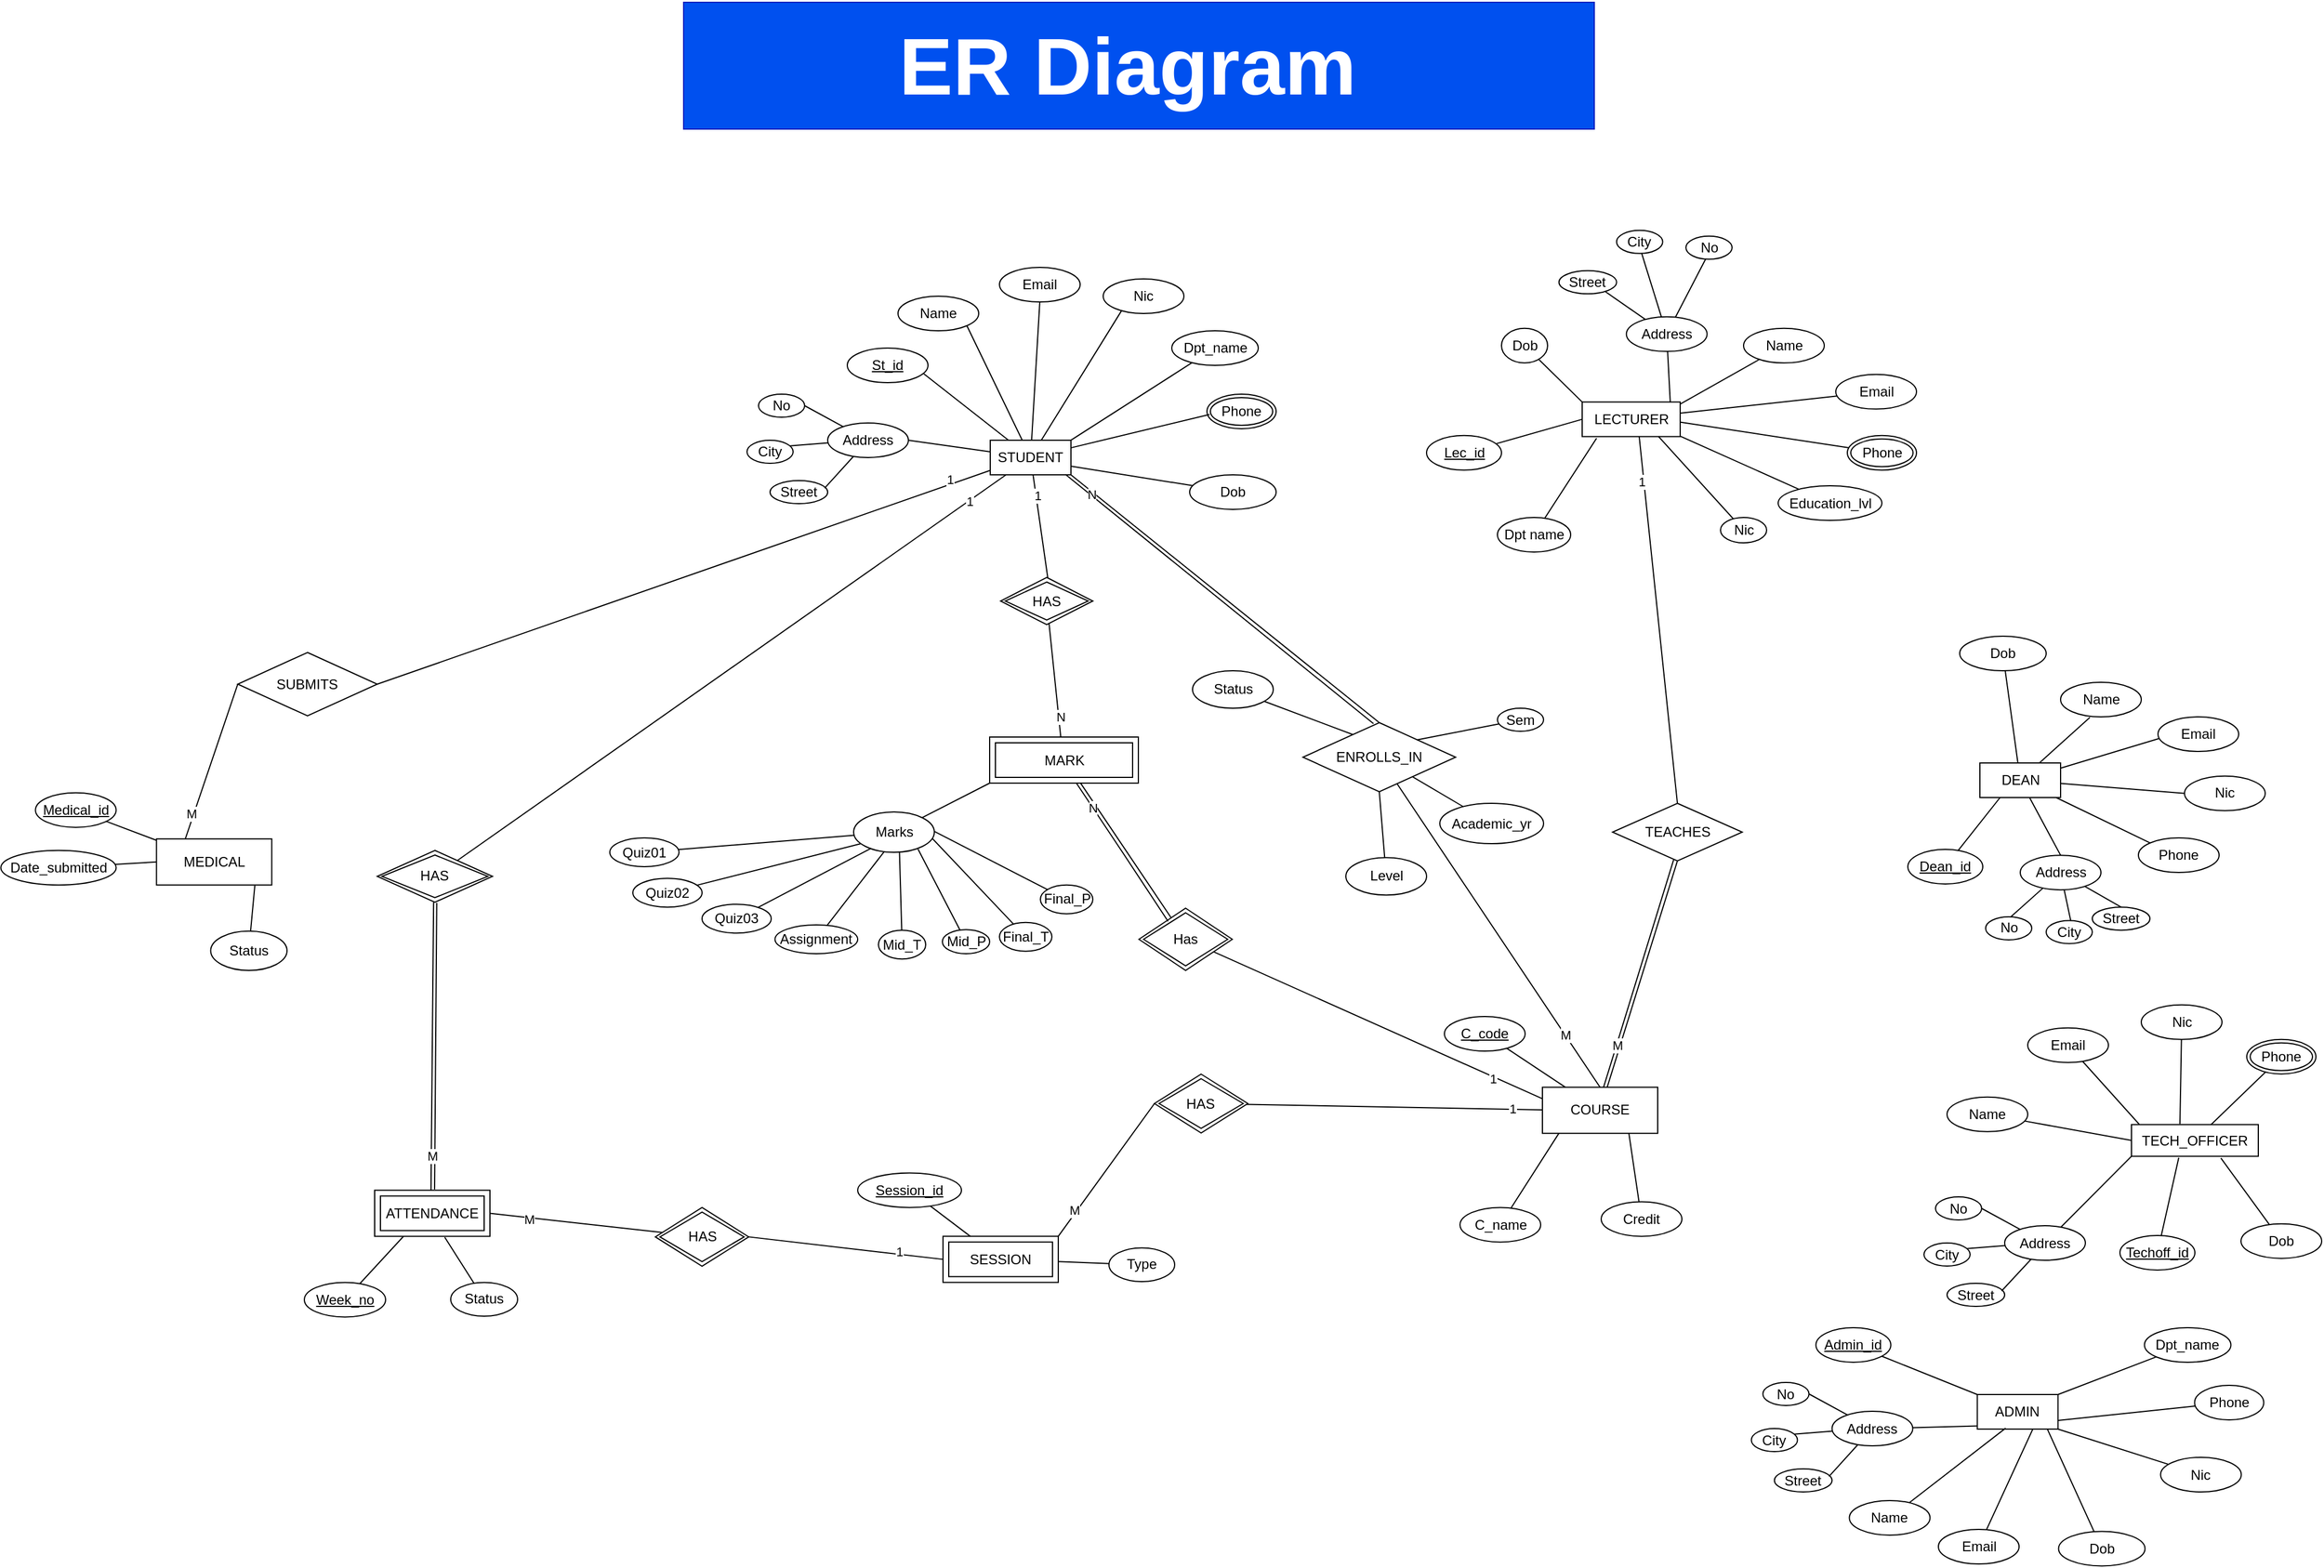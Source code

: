 <mxfile version="28.2.8" pages="2">
  <diagram name="ER (Final)" id="7zonP4YtOZ7cao2mnUy0">
    <mxGraphModel dx="6650" dy="2960" grid="1" gridSize="10" guides="1" tooltips="1" connect="1" arrows="1" fold="1" page="1" pageScale="1" pageWidth="850" pageHeight="1100" math="0" shadow="0">
      <root>
        <mxCell id="0" />
        <mxCell id="1" parent="0" />
        <mxCell id="q0F40TtUohviRgwyqJt9-1" style="edgeStyle=none;rounded=0;orthogonalLoop=1;jettySize=auto;html=1;endArrow=none;startFill=0;" edge="1" parent="1" source="q0F40TtUohviRgwyqJt9-10">
          <mxGeometry relative="1" as="geometry">
            <mxPoint x="-240" y="570" as="targetPoint" />
          </mxGeometry>
        </mxCell>
        <mxCell id="q0F40TtUohviRgwyqJt9-2" value="1" style="edgeLabel;html=1;align=center;verticalAlign=middle;resizable=0;points=[];" vertex="1" connectable="0" parent="q0F40TtUohviRgwyqJt9-1">
          <mxGeometry x="-0.597" y="1" relative="1" as="geometry">
            <mxPoint as="offset" />
          </mxGeometry>
        </mxCell>
        <mxCell id="q0F40TtUohviRgwyqJt9-3" value="" style="edgeStyle=none;rounded=0;orthogonalLoop=1;jettySize=auto;html=1;elbow=vertical;entryX=1;entryY=0.5;entryDx=0;entryDy=0;endArrow=none;endFill=0;exitX=0.006;exitY=0.868;exitDx=0;exitDy=0;exitPerimeter=0;" edge="1" parent="1" source="q0F40TtUohviRgwyqJt9-10" target="q0F40TtUohviRgwyqJt9-50">
          <mxGeometry relative="1" as="geometry">
            <mxPoint x="-280" y="480" as="sourcePoint" />
          </mxGeometry>
        </mxCell>
        <mxCell id="q0F40TtUohviRgwyqJt9-4" value="1" style="edgeLabel;html=1;align=center;verticalAlign=middle;resizable=0;points=[];" vertex="1" connectable="0" parent="q0F40TtUohviRgwyqJt9-3">
          <mxGeometry x="-0.873" y="-4" relative="1" as="geometry">
            <mxPoint as="offset" />
          </mxGeometry>
        </mxCell>
        <mxCell id="q0F40TtUohviRgwyqJt9-5" value="" style="edgeStyle=none;rounded=0;orthogonalLoop=1;jettySize=auto;html=1;elbow=vertical;endArrow=none;startFill=0;" edge="1" parent="1" source="q0F40TtUohviRgwyqJt9-10" target="q0F40TtUohviRgwyqJt9-52">
          <mxGeometry relative="1" as="geometry" />
        </mxCell>
        <mxCell id="q0F40TtUohviRgwyqJt9-6" value="1" style="edgeLabel;html=1;align=center;verticalAlign=middle;resizable=0;points=[];" vertex="1" connectable="0" parent="q0F40TtUohviRgwyqJt9-5">
          <mxGeometry x="-0.863" y="1" relative="1" as="geometry">
            <mxPoint y="-1" as="offset" />
          </mxGeometry>
        </mxCell>
        <mxCell id="q0F40TtUohviRgwyqJt9-7" style="rounded=0;orthogonalLoop=1;jettySize=auto;html=1;entryX=1;entryY=0.5;entryDx=0;entryDy=0;endArrow=none;endFill=0;" edge="1" parent="1" source="q0F40TtUohviRgwyqJt9-10" target="q0F40TtUohviRgwyqJt9-77">
          <mxGeometry relative="1" as="geometry">
            <mxPoint x="-360" y="450" as="targetPoint" />
          </mxGeometry>
        </mxCell>
        <mxCell id="q0F40TtUohviRgwyqJt9-8" style="edgeStyle=none;rounded=0;orthogonalLoop=1;jettySize=auto;html=1;entryX=1;entryY=1;entryDx=0;entryDy=0;endArrow=none;endFill=0;" edge="1" parent="1" source="q0F40TtUohviRgwyqJt9-10" target="q0F40TtUohviRgwyqJt9-72">
          <mxGeometry relative="1" as="geometry" />
        </mxCell>
        <mxCell id="q0F40TtUohviRgwyqJt9-9" style="edgeStyle=none;rounded=0;orthogonalLoop=1;jettySize=auto;html=1;entryX=0.5;entryY=1;entryDx=0;entryDy=0;endArrow=none;endFill=0;" edge="1" parent="1" source="q0F40TtUohviRgwyqJt9-10" target="q0F40TtUohviRgwyqJt9-74">
          <mxGeometry relative="1" as="geometry" />
        </mxCell>
        <mxCell id="q0F40TtUohviRgwyqJt9-10" value="STUDENT" style="whiteSpace=wrap;html=1;rounded=0;" vertex="1" parent="1">
          <mxGeometry x="-290" y="449.98" width="70" height="30" as="geometry" />
        </mxCell>
        <mxCell id="q0F40TtUohviRgwyqJt9-11" value="ADMIN" style="whiteSpace=wrap;html=1;rounded=0;" vertex="1" parent="1">
          <mxGeometry x="566.25" y="1277.98" width="70" height="30" as="geometry" />
        </mxCell>
        <mxCell id="q0F40TtUohviRgwyqJt9-12" style="rounded=0;orthogonalLoop=1;jettySize=auto;html=1;entryX=0.5;entryY=0;entryDx=0;entryDy=0;endArrow=none;endFill=0;" edge="1" parent="1" source="q0F40TtUohviRgwyqJt9-14" target="q0F40TtUohviRgwyqJt9-108">
          <mxGeometry relative="1" as="geometry" />
        </mxCell>
        <mxCell id="q0F40TtUohviRgwyqJt9-13" style="edgeStyle=none;rounded=0;orthogonalLoop=1;jettySize=auto;html=1;entryX=0;entryY=0.5;entryDx=0;entryDy=0;endArrow=none;endFill=0;" edge="1" parent="1" source="q0F40TtUohviRgwyqJt9-14" target="q0F40TtUohviRgwyqJt9-105">
          <mxGeometry relative="1" as="geometry" />
        </mxCell>
        <mxCell id="q0F40TtUohviRgwyqJt9-14" value="DEAN" style="whiteSpace=wrap;html=1;rounded=0;" vertex="1" parent="1">
          <mxGeometry x="568.5" y="730" width="70" height="30" as="geometry" />
        </mxCell>
        <mxCell id="q0F40TtUohviRgwyqJt9-15" style="edgeStyle=none;rounded=0;orthogonalLoop=1;jettySize=auto;html=1;entryX=0.5;entryY=0;entryDx=0;entryDy=0;elbow=vertical;endArrow=none;startFill=0;exitX=0.582;exitY=1.003;exitDx=0;exitDy=0;exitPerimeter=0;" edge="1" parent="1" source="q0F40TtUohviRgwyqJt9-17" target="q0F40TtUohviRgwyqJt9-47">
          <mxGeometry relative="1" as="geometry">
            <mxPoint x="340" y="450" as="sourcePoint" />
          </mxGeometry>
        </mxCell>
        <mxCell id="q0F40TtUohviRgwyqJt9-16" value="1" style="edgeLabel;html=1;align=center;verticalAlign=middle;resizable=0;points=[];" vertex="1" connectable="0" parent="q0F40TtUohviRgwyqJt9-15">
          <mxGeometry x="-0.816" y="5" relative="1" as="geometry">
            <mxPoint x="-6" y="10" as="offset" />
          </mxGeometry>
        </mxCell>
        <mxCell id="q0F40TtUohviRgwyqJt9-17" value="LECTURER" style="whiteSpace=wrap;html=1;rounded=0;" vertex="1" parent="1">
          <mxGeometry x="223.5" y="416.8" width="85" height="30" as="geometry" />
        </mxCell>
        <mxCell id="q0F40TtUohviRgwyqJt9-18" value="TECH_OFFICER" style="whiteSpace=wrap;html=1;rounded=0;" vertex="1" parent="1">
          <mxGeometry x="700" y="1043.76" width="110" height="27.5" as="geometry" />
        </mxCell>
        <mxCell id="q0F40TtUohviRgwyqJt9-19" style="edgeStyle=none;rounded=0;orthogonalLoop=1;jettySize=auto;html=1;entryX=0.5;entryY=1;entryDx=0;entryDy=0;elbow=vertical;endArrow=none;startFill=0;" edge="1" parent="1" source="q0F40TtUohviRgwyqJt9-20" target="q0F40TtUohviRgwyqJt9-47">
          <mxGeometry relative="1" as="geometry" />
        </mxCell>
        <mxCell id="q0F40TtUohviRgwyqJt9-20" value="COURSE" style="rounded=0;whiteSpace=wrap;html=1;" vertex="1" parent="1">
          <mxGeometry x="189" y="1011.35" width="100" height="40" as="geometry" />
        </mxCell>
        <mxCell id="q0F40TtUohviRgwyqJt9-21" style="edgeStyle=none;rounded=0;orthogonalLoop=1;jettySize=auto;html=1;endArrow=none;startFill=0;" edge="1" parent="1" source="q0F40TtUohviRgwyqJt9-22" target="q0F40TtUohviRgwyqJt9-20">
          <mxGeometry relative="1" as="geometry" />
        </mxCell>
        <mxCell id="q0F40TtUohviRgwyqJt9-22" value="&lt;u&gt;C_code&lt;/u&gt;" style="ellipse;whiteSpace=wrap;html=1;align=center;" vertex="1" parent="1">
          <mxGeometry x="104" y="950" width="70" height="30" as="geometry" />
        </mxCell>
        <mxCell id="q0F40TtUohviRgwyqJt9-23" style="edgeStyle=none;rounded=0;orthogonalLoop=1;jettySize=auto;html=1;entryX=0.143;entryY=0.999;entryDx=0;entryDy=0;endArrow=none;startFill=0;entryPerimeter=0;" edge="1" parent="1" source="q0F40TtUohviRgwyqJt9-24" target="q0F40TtUohviRgwyqJt9-20">
          <mxGeometry relative="1" as="geometry" />
        </mxCell>
        <mxCell id="q0F40TtUohviRgwyqJt9-24" value="C_name" style="ellipse;whiteSpace=wrap;html=1;align=center;" vertex="1" parent="1">
          <mxGeometry x="117.5" y="1115.69" width="70" height="30" as="geometry" />
        </mxCell>
        <mxCell id="q0F40TtUohviRgwyqJt9-25" style="edgeStyle=none;rounded=0;orthogonalLoop=1;jettySize=auto;html=1;entryX=0.75;entryY=1;entryDx=0;entryDy=0;endArrow=none;startFill=0;" edge="1" parent="1" source="q0F40TtUohviRgwyqJt9-26" target="q0F40TtUohviRgwyqJt9-20">
          <mxGeometry relative="1" as="geometry" />
        </mxCell>
        <mxCell id="q0F40TtUohviRgwyqJt9-26" value="Credit" style="ellipse;whiteSpace=wrap;html=1;align=center;" vertex="1" parent="1">
          <mxGeometry x="240" y="1110.69" width="70" height="30" as="geometry" />
        </mxCell>
        <mxCell id="q0F40TtUohviRgwyqJt9-27" value="MEDICAL" style="rounded=0;whiteSpace=wrap;html=1;" vertex="1" parent="1">
          <mxGeometry x="-1013.25" y="795.87" width="100" height="40" as="geometry" />
        </mxCell>
        <mxCell id="q0F40TtUohviRgwyqJt9-28" style="edgeStyle=none;rounded=0;orthogonalLoop=1;jettySize=auto;html=1;endArrow=none;startFill=0;" edge="1" parent="1" source="q0F40TtUohviRgwyqJt9-29" target="q0F40TtUohviRgwyqJt9-27">
          <mxGeometry relative="1" as="geometry" />
        </mxCell>
        <mxCell id="q0F40TtUohviRgwyqJt9-29" value="&lt;u&gt;Medical_id&lt;/u&gt;" style="ellipse;whiteSpace=wrap;html=1;align=center;" vertex="1" parent="1">
          <mxGeometry x="-1118.25" y="755.87" width="70" height="30" as="geometry" />
        </mxCell>
        <mxCell id="q0F40TtUohviRgwyqJt9-30" style="edgeStyle=none;rounded=0;orthogonalLoop=1;jettySize=auto;html=1;entryX=0;entryY=0.5;entryDx=0;entryDy=0;endArrow=none;startFill=0;" edge="1" parent="1" source="q0F40TtUohviRgwyqJt9-31" target="q0F40TtUohviRgwyqJt9-27">
          <mxGeometry relative="1" as="geometry" />
        </mxCell>
        <mxCell id="q0F40TtUohviRgwyqJt9-31" value="Date_submitted" style="ellipse;whiteSpace=wrap;html=1;align=center;" vertex="1" parent="1">
          <mxGeometry x="-1148.25" y="805.87" width="100" height="30" as="geometry" />
        </mxCell>
        <mxCell id="q0F40TtUohviRgwyqJt9-32" style="edgeStyle=none;rounded=0;orthogonalLoop=1;jettySize=auto;html=1;entryX=0.853;entryY=1.013;entryDx=0;entryDy=0;entryPerimeter=0;endArrow=none;startFill=0;" edge="1" parent="1" source="q0F40TtUohviRgwyqJt9-33" target="q0F40TtUohviRgwyqJt9-27">
          <mxGeometry relative="1" as="geometry" />
        </mxCell>
        <mxCell id="q0F40TtUohviRgwyqJt9-33" value="Status" style="ellipse;whiteSpace=wrap;html=1;align=center;" vertex="1" parent="1">
          <mxGeometry x="-966.25" y="875.87" width="66.25" height="34.13" as="geometry" />
        </mxCell>
        <mxCell id="q0F40TtUohviRgwyqJt9-34" value="ATTENDANCE" style="shape=ext;margin=3;double=1;whiteSpace=wrap;html=1;align=center;" vertex="1" parent="1">
          <mxGeometry x="-824" y="1100.73" width="100" height="40" as="geometry" />
        </mxCell>
        <mxCell id="q0F40TtUohviRgwyqJt9-35" value="MARK" style="shape=ext;margin=3;double=1;whiteSpace=wrap;html=1;align=center;" vertex="1" parent="1">
          <mxGeometry x="-290.5" y="707.5" width="129" height="40" as="geometry" />
        </mxCell>
        <mxCell id="q0F40TtUohviRgwyqJt9-36" style="edgeStyle=none;rounded=0;orthogonalLoop=1;jettySize=auto;html=1;entryX=0;entryY=1;entryDx=0;entryDy=0;endArrow=none;startFill=0;" edge="1" parent="1" source="q0F40TtUohviRgwyqJt9-37" target="q0F40TtUohviRgwyqJt9-35">
          <mxGeometry relative="1" as="geometry">
            <mxPoint x="-374.5" y="748.94" as="targetPoint" />
          </mxGeometry>
        </mxCell>
        <mxCell id="q0F40TtUohviRgwyqJt9-37" value="Marks" style="ellipse;whiteSpace=wrap;html=1;align=center;" vertex="1" parent="1">
          <mxGeometry x="-408.5" y="772.5" width="70" height="35" as="geometry" />
        </mxCell>
        <mxCell id="q0F40TtUohviRgwyqJt9-38" style="edgeStyle=none;rounded=0;orthogonalLoop=1;jettySize=auto;html=1;entryX=0.5;entryY=0;entryDx=0;entryDy=0;endArrow=none;startFill=0;" edge="1" parent="1" source="q0F40TtUohviRgwyqJt9-40" target="q0F40TtUohviRgwyqJt9-20">
          <mxGeometry relative="1" as="geometry" />
        </mxCell>
        <mxCell id="q0F40TtUohviRgwyqJt9-39" value="M" style="edgeLabel;html=1;align=center;verticalAlign=middle;resizable=0;points=[];" vertex="1" connectable="0" parent="q0F40TtUohviRgwyqJt9-38">
          <mxGeometry x="0.448" y="-1" relative="1" as="geometry">
            <mxPoint x="19" y="26" as="offset" />
          </mxGeometry>
        </mxCell>
        <mxCell id="q0F40TtUohviRgwyqJt9-40" value="ENROLLS_IN" style="rhombus;whiteSpace=wrap;html=1;" vertex="1" parent="1">
          <mxGeometry x="-18.75" y="695" width="132.5" height="60" as="geometry" />
        </mxCell>
        <mxCell id="q0F40TtUohviRgwyqJt9-41" style="edgeStyle=none;rounded=0;orthogonalLoop=1;jettySize=auto;html=1;endArrow=none;startFill=0;" edge="1" parent="1" source="q0F40TtUohviRgwyqJt9-42" target="q0F40TtUohviRgwyqJt9-40">
          <mxGeometry relative="1" as="geometry" />
        </mxCell>
        <mxCell id="q0F40TtUohviRgwyqJt9-42" value="Academic_yr" style="ellipse;whiteSpace=wrap;html=1;align=center;" vertex="1" parent="1">
          <mxGeometry x="100" y="765" width="90" height="35" as="geometry" />
        </mxCell>
        <mxCell id="q0F40TtUohviRgwyqJt9-43" value="Sem" style="ellipse;whiteSpace=wrap;html=1;align=center;" vertex="1" parent="1">
          <mxGeometry x="150" y="682.5" width="40" height="20" as="geometry" />
        </mxCell>
        <mxCell id="q0F40TtUohviRgwyqJt9-44" style="edgeStyle=none;rounded=0;orthogonalLoop=1;jettySize=auto;html=1;endArrow=none;startFill=0;" edge="1" parent="1" source="q0F40TtUohviRgwyqJt9-43">
          <mxGeometry relative="1" as="geometry">
            <mxPoint x="80" y="710" as="targetPoint" />
          </mxGeometry>
        </mxCell>
        <mxCell id="q0F40TtUohviRgwyqJt9-45" value="Status" style="ellipse;whiteSpace=wrap;html=1;align=center;" vertex="1" parent="1">
          <mxGeometry x="-114.5" y="650" width="70" height="32.5" as="geometry" />
        </mxCell>
        <mxCell id="q0F40TtUohviRgwyqJt9-46" style="edgeStyle=none;rounded=0;orthogonalLoop=1;jettySize=auto;html=1;entryX=0.325;entryY=0.171;entryDx=0;entryDy=0;entryPerimeter=0;endArrow=none;startFill=0;" edge="1" parent="1" source="q0F40TtUohviRgwyqJt9-45" target="q0F40TtUohviRgwyqJt9-40">
          <mxGeometry relative="1" as="geometry" />
        </mxCell>
        <mxCell id="q0F40TtUohviRgwyqJt9-47" value="TEACHES" style="rhombus;whiteSpace=wrap;html=1;" vertex="1" parent="1">
          <mxGeometry x="249.84" y="765" width="112.5" height="50" as="geometry" />
        </mxCell>
        <mxCell id="q0F40TtUohviRgwyqJt9-48" style="edgeStyle=none;rounded=0;orthogonalLoop=1;jettySize=auto;html=1;entryX=0.25;entryY=0;entryDx=0;entryDy=0;elbow=vertical;endArrow=none;startFill=0;exitX=0;exitY=0.5;exitDx=0;exitDy=0;" edge="1" parent="1" source="q0F40TtUohviRgwyqJt9-50" target="q0F40TtUohviRgwyqJt9-27">
          <mxGeometry relative="1" as="geometry" />
        </mxCell>
        <mxCell id="q0F40TtUohviRgwyqJt9-49" value="M" style="edgeLabel;html=1;align=center;verticalAlign=middle;resizable=0;points=[];" vertex="1" connectable="0" parent="q0F40TtUohviRgwyqJt9-48">
          <mxGeometry x="0.57" y="-3" relative="1" as="geometry">
            <mxPoint x="-2" y="7" as="offset" />
          </mxGeometry>
        </mxCell>
        <mxCell id="q0F40TtUohviRgwyqJt9-50" value="SUBMITS" style="rhombus;whiteSpace=wrap;html=1;rounded=0;" vertex="1" parent="1">
          <mxGeometry x="-942.75" y="634.13" width="121" height="55" as="geometry" />
        </mxCell>
        <mxCell id="q0F40TtUohviRgwyqJt9-51" style="edgeStyle=none;rounded=0;orthogonalLoop=1;jettySize=auto;html=1;entryX=0.5;entryY=0;entryDx=0;entryDy=0;elbow=vertical;endArrow=none;startFill=0;exitX=0.5;exitY=1;exitDx=0;exitDy=0;" edge="1" parent="1">
          <mxGeometry relative="1" as="geometry">
            <mxPoint x="-775.12" y="1100.73" as="targetPoint" />
            <mxPoint x="-772.87" y="850.87" as="sourcePoint" />
          </mxGeometry>
        </mxCell>
        <mxCell id="q0F40TtUohviRgwyqJt9-52" value="HAS" style="shape=rhombus;double=1;perimeter=rhombusPerimeter;whiteSpace=wrap;html=1;align=center;" vertex="1" parent="1">
          <mxGeometry x="-821.75" y="805.87" width="100" height="45" as="geometry" />
        </mxCell>
        <mxCell id="q0F40TtUohviRgwyqJt9-55" value="Dpt name" style="ellipse;whiteSpace=wrap;html=1;align=center;" vertex="1" parent="1">
          <mxGeometry x="150.0" y="516.98" width="63.5" height="30" as="geometry" />
        </mxCell>
        <mxCell id="q0F40TtUohviRgwyqJt9-56" style="rounded=0;orthogonalLoop=1;jettySize=auto;html=1;entryX=0.147;entryY=1.048;entryDx=0;entryDy=0;entryPerimeter=0;endArrow=none;endFill=0;" edge="1" parent="1" source="q0F40TtUohviRgwyqJt9-55" target="q0F40TtUohviRgwyqJt9-17">
          <mxGeometry relative="1" as="geometry" />
        </mxCell>
        <mxCell id="q0F40TtUohviRgwyqJt9-57" style="edgeStyle=none;rounded=0;orthogonalLoop=1;jettySize=auto;html=1;entryX=0;entryY=0;entryDx=0;entryDy=0;endArrow=none;endFill=0;" edge="1" parent="1" source="q0F40TtUohviRgwyqJt9-58" target="q0F40TtUohviRgwyqJt9-11">
          <mxGeometry relative="1" as="geometry" />
        </mxCell>
        <mxCell id="q0F40TtUohviRgwyqJt9-58" value="Admin_id" style="ellipse;whiteSpace=wrap;html=1;align=center;fontStyle=4" vertex="1" parent="1">
          <mxGeometry x="426.25" y="1220" width="65" height="30" as="geometry" />
        </mxCell>
        <mxCell id="q0F40TtUohviRgwyqJt9-59" style="edgeStyle=none;rounded=0;orthogonalLoop=1;jettySize=auto;html=1;entryX=0.25;entryY=1;entryDx=0;entryDy=0;endArrow=none;endFill=0;" edge="1" parent="1" source="q0F40TtUohviRgwyqJt9-60" target="q0F40TtUohviRgwyqJt9-14">
          <mxGeometry relative="1" as="geometry" />
        </mxCell>
        <mxCell id="q0F40TtUohviRgwyqJt9-60" value="Dean_id" style="ellipse;whiteSpace=wrap;html=1;align=center;fontStyle=4" vertex="1" parent="1">
          <mxGeometry x="506" y="805" width="65" height="30" as="geometry" />
        </mxCell>
        <mxCell id="q0F40TtUohviRgwyqJt9-61" style="edgeStyle=none;rounded=0;orthogonalLoop=1;jettySize=auto;html=1;endArrow=none;endFill=0;" edge="1" parent="1" source="q0F40TtUohviRgwyqJt9-62">
          <mxGeometry relative="1" as="geometry">
            <mxPoint x="741" y="1072.53" as="targetPoint" />
          </mxGeometry>
        </mxCell>
        <mxCell id="q0F40TtUohviRgwyqJt9-62" value="Techoff_id" style="ellipse;whiteSpace=wrap;html=1;align=center;fontStyle=4" vertex="1" parent="1">
          <mxGeometry x="690" y="1139.95" width="65" height="30" as="geometry" />
        </mxCell>
        <mxCell id="q0F40TtUohviRgwyqJt9-63" style="edgeStyle=none;rounded=0;orthogonalLoop=1;jettySize=auto;html=1;entryX=0;entryY=0.5;entryDx=0;entryDy=0;endArrow=none;endFill=0;" edge="1" parent="1" source="q0F40TtUohviRgwyqJt9-64" target="q0F40TtUohviRgwyqJt9-17">
          <mxGeometry relative="1" as="geometry" />
        </mxCell>
        <mxCell id="q0F40TtUohviRgwyqJt9-64" value="Lec_id" style="ellipse;whiteSpace=wrap;html=1;align=center;fontStyle=4" vertex="1" parent="1">
          <mxGeometry x="88.5" y="445.9" width="65" height="30" as="geometry" />
        </mxCell>
        <mxCell id="q0F40TtUohviRgwyqJt9-69" value="Dpt_name" style="ellipse;whiteSpace=wrap;html=1;align=center;fontStyle=0" vertex="1" parent="1">
          <mxGeometry x="-132.5" y="355" width="75" height="30" as="geometry" />
        </mxCell>
        <mxCell id="q0F40TtUohviRgwyqJt9-70" style="edgeStyle=none;rounded=0;orthogonalLoop=1;jettySize=auto;html=1;entryX=1;entryY=0;entryDx=0;entryDy=0;endArrow=none;endFill=0;" edge="1" parent="1" source="q0F40TtUohviRgwyqJt9-69" target="q0F40TtUohviRgwyqJt9-10">
          <mxGeometry relative="1" as="geometry" />
        </mxCell>
        <mxCell id="q0F40TtUohviRgwyqJt9-71" value="&lt;u&gt;St_id&lt;/u&gt;" style="ellipse;whiteSpace=wrap;html=1;align=center;" vertex="1" parent="1">
          <mxGeometry x="-414" y="370" width="70" height="30" as="geometry" />
        </mxCell>
        <mxCell id="q0F40TtUohviRgwyqJt9-72" value="Name" style="ellipse;whiteSpace=wrap;html=1;align=center;" vertex="1" parent="1">
          <mxGeometry x="-370" y="325" width="70" height="30" as="geometry" />
        </mxCell>
        <mxCell id="q0F40TtUohviRgwyqJt9-73" value="Nic" style="ellipse;whiteSpace=wrap;html=1;align=center;" vertex="1" parent="1">
          <mxGeometry x="-192" y="310" width="70" height="30" as="geometry" />
        </mxCell>
        <mxCell id="q0F40TtUohviRgwyqJt9-74" value="Email" style="ellipse;whiteSpace=wrap;html=1;align=center;" vertex="1" parent="1">
          <mxGeometry x="-282" y="300" width="70" height="30" as="geometry" />
        </mxCell>
        <mxCell id="q0F40TtUohviRgwyqJt9-75" value="Phone" style="ellipse;shape=doubleEllipse;margin=3;whiteSpace=wrap;html=1;align=center;" vertex="1" parent="1">
          <mxGeometry x="-102" y="410" width="60" height="30" as="geometry" />
        </mxCell>
        <mxCell id="q0F40TtUohviRgwyqJt9-76" style="rounded=0;orthogonalLoop=1;jettySize=auto;html=1;entryX=1;entryY=0.5;entryDx=0;entryDy=0;endArrow=none;startFill=0;" edge="1" parent="1" source="q0F40TtUohviRgwyqJt9-77" target="q0F40TtUohviRgwyqJt9-78">
          <mxGeometry relative="1" as="geometry" />
        </mxCell>
        <mxCell id="q0F40TtUohviRgwyqJt9-77" value="Address" style="ellipse;whiteSpace=wrap;html=1;align=center;" vertex="1" parent="1">
          <mxGeometry x="-431" y="435" width="70" height="30" as="geometry" />
        </mxCell>
        <mxCell id="q0F40TtUohviRgwyqJt9-78" value="No" style="ellipse;whiteSpace=wrap;html=1;align=center;" vertex="1" parent="1">
          <mxGeometry x="-491" y="410" width="40" height="20" as="geometry" />
        </mxCell>
        <mxCell id="q0F40TtUohviRgwyqJt9-79" value="City" style="ellipse;whiteSpace=wrap;html=1;align=center;" vertex="1" parent="1">
          <mxGeometry x="-501" y="450" width="40" height="20" as="geometry" />
        </mxCell>
        <mxCell id="q0F40TtUohviRgwyqJt9-80" value="Street" style="ellipse;whiteSpace=wrap;html=1;align=center;" vertex="1" parent="1">
          <mxGeometry x="-481" y="485" width="50" height="20" as="geometry" />
        </mxCell>
        <mxCell id="q0F40TtUohviRgwyqJt9-81" style="rounded=0;orthogonalLoop=1;jettySize=auto;html=1;entryX=0.931;entryY=0.245;entryDx=0;entryDy=0;entryPerimeter=0;endArrow=none;startFill=0;" edge="1" parent="1" source="q0F40TtUohviRgwyqJt9-77" target="q0F40TtUohviRgwyqJt9-79">
          <mxGeometry relative="1" as="geometry" />
        </mxCell>
        <mxCell id="q0F40TtUohviRgwyqJt9-82" style="rounded=0;orthogonalLoop=1;jettySize=auto;html=1;entryX=0.947;entryY=0.33;entryDx=0;entryDy=0;entryPerimeter=0;endArrow=none;startFill=0;" edge="1" parent="1" source="q0F40TtUohviRgwyqJt9-77" target="q0F40TtUohviRgwyqJt9-80">
          <mxGeometry relative="1" as="geometry" />
        </mxCell>
        <mxCell id="q0F40TtUohviRgwyqJt9-83" style="edgeStyle=none;rounded=0;orthogonalLoop=1;jettySize=auto;html=1;entryX=0.949;entryY=0.747;entryDx=0;entryDy=0;entryPerimeter=0;endArrow=none;endFill=0;" edge="1" parent="1" source="q0F40TtUohviRgwyqJt9-10" target="q0F40TtUohviRgwyqJt9-71">
          <mxGeometry relative="1" as="geometry" />
        </mxCell>
        <mxCell id="q0F40TtUohviRgwyqJt9-84" style="edgeStyle=none;rounded=0;orthogonalLoop=1;jettySize=auto;html=1;entryX=0.232;entryY=0.902;entryDx=0;entryDy=0;entryPerimeter=0;endArrow=none;endFill=0;" edge="1" parent="1" source="q0F40TtUohviRgwyqJt9-10" target="q0F40TtUohviRgwyqJt9-73">
          <mxGeometry relative="1" as="geometry" />
        </mxCell>
        <mxCell id="q0F40TtUohviRgwyqJt9-85" style="edgeStyle=none;rounded=0;orthogonalLoop=1;jettySize=auto;html=1;entryX=0.038;entryY=0.587;entryDx=0;entryDy=0;entryPerimeter=0;endArrow=none;endFill=0;" edge="1" parent="1" source="q0F40TtUohviRgwyqJt9-10" target="q0F40TtUohviRgwyqJt9-75">
          <mxGeometry relative="1" as="geometry" />
        </mxCell>
        <mxCell id="q0F40TtUohviRgwyqJt9-86" value="Name" style="ellipse;whiteSpace=wrap;html=1;align=center;" vertex="1" parent="1">
          <mxGeometry x="455.25" y="1369.98" width="70" height="30" as="geometry" />
        </mxCell>
        <mxCell id="q0F40TtUohviRgwyqJt9-87" style="edgeStyle=none;rounded=0;orthogonalLoop=1;jettySize=auto;html=1;entryX=1;entryY=1;entryDx=0;entryDy=0;endArrow=none;endFill=0;" edge="1" parent="1" source="q0F40TtUohviRgwyqJt9-88" target="q0F40TtUohviRgwyqJt9-11">
          <mxGeometry relative="1" as="geometry">
            <mxPoint x="636.25" y="1310.0" as="targetPoint" />
          </mxGeometry>
        </mxCell>
        <mxCell id="q0F40TtUohviRgwyqJt9-88" value="Nic" style="ellipse;whiteSpace=wrap;html=1;align=center;" vertex="1" parent="1">
          <mxGeometry x="725.25" y="1332.5" width="70" height="30" as="geometry" />
        </mxCell>
        <mxCell id="q0F40TtUohviRgwyqJt9-89" value="Email" style="ellipse;whiteSpace=wrap;html=1;align=center;" vertex="1" parent="1">
          <mxGeometry x="532.5" y="1395" width="70" height="30" as="geometry" />
        </mxCell>
        <mxCell id="q0F40TtUohviRgwyqJt9-90" style="edgeStyle=none;rounded=0;orthogonalLoop=1;jettySize=auto;html=1;entryX=1;entryY=0.75;entryDx=0;entryDy=0;endArrow=none;endFill=0;" edge="1" parent="1" source="q0F40TtUohviRgwyqJt9-91" target="q0F40TtUohviRgwyqJt9-11">
          <mxGeometry relative="1" as="geometry" />
        </mxCell>
        <mxCell id="q0F40TtUohviRgwyqJt9-91" value="Phone" style="ellipse;whiteSpace=wrap;html=1;align=center;" vertex="1" parent="1">
          <mxGeometry x="754.75" y="1270" width="60" height="30" as="geometry" />
        </mxCell>
        <mxCell id="q0F40TtUohviRgwyqJt9-92" style="rounded=0;orthogonalLoop=1;jettySize=auto;html=1;entryX=1;entryY=0.5;entryDx=0;entryDy=0;endArrow=none;startFill=0;" edge="1" parent="1" source="q0F40TtUohviRgwyqJt9-93" target="q0F40TtUohviRgwyqJt9-94">
          <mxGeometry relative="1" as="geometry" />
        </mxCell>
        <mxCell id="q0F40TtUohviRgwyqJt9-93" value="Address" style="ellipse;whiteSpace=wrap;html=1;align=center;" vertex="1" parent="1">
          <mxGeometry x="440.25" y="1292.5" width="70" height="30" as="geometry" />
        </mxCell>
        <mxCell id="q0F40TtUohviRgwyqJt9-94" value="No" style="ellipse;whiteSpace=wrap;html=1;align=center;" vertex="1" parent="1">
          <mxGeometry x="380.25" y="1267.5" width="40" height="20" as="geometry" />
        </mxCell>
        <mxCell id="q0F40TtUohviRgwyqJt9-95" value="City" style="ellipse;whiteSpace=wrap;html=1;align=center;" vertex="1" parent="1">
          <mxGeometry x="370.25" y="1307.5" width="40" height="20" as="geometry" />
        </mxCell>
        <mxCell id="q0F40TtUohviRgwyqJt9-96" value="Street" style="ellipse;whiteSpace=wrap;html=1;align=center;" vertex="1" parent="1">
          <mxGeometry x="390.25" y="1342.5" width="50" height="20" as="geometry" />
        </mxCell>
        <mxCell id="q0F40TtUohviRgwyqJt9-97" style="rounded=0;orthogonalLoop=1;jettySize=auto;html=1;entryX=0.931;entryY=0.245;entryDx=0;entryDy=0;entryPerimeter=0;endArrow=none;startFill=0;" edge="1" parent="1" source="q0F40TtUohviRgwyqJt9-93" target="q0F40TtUohviRgwyqJt9-95">
          <mxGeometry relative="1" as="geometry" />
        </mxCell>
        <mxCell id="q0F40TtUohviRgwyqJt9-98" style="rounded=0;orthogonalLoop=1;jettySize=auto;html=1;entryX=0.947;entryY=0.33;entryDx=0;entryDy=0;entryPerimeter=0;endArrow=none;startFill=0;" edge="1" parent="1" source="q0F40TtUohviRgwyqJt9-93" target="q0F40TtUohviRgwyqJt9-96">
          <mxGeometry relative="1" as="geometry" />
        </mxCell>
        <mxCell id="q0F40TtUohviRgwyqJt9-99" style="edgeStyle=none;rounded=0;orthogonalLoop=1;jettySize=auto;html=1;entryX=0.689;entryY=0.995;entryDx=0;entryDy=0;entryPerimeter=0;endArrow=none;endFill=0;" edge="1" parent="1" source="q0F40TtUohviRgwyqJt9-89" target="q0F40TtUohviRgwyqJt9-11">
          <mxGeometry relative="1" as="geometry" />
        </mxCell>
        <mxCell id="q0F40TtUohviRgwyqJt9-100" style="edgeStyle=none;rounded=0;orthogonalLoop=1;jettySize=auto;html=1;entryX=0.351;entryY=0.974;entryDx=0;entryDy=0;entryPerimeter=0;endArrow=none;endFill=0;" edge="1" parent="1" source="q0F40TtUohviRgwyqJt9-86" target="q0F40TtUohviRgwyqJt9-11">
          <mxGeometry relative="1" as="geometry" />
        </mxCell>
        <mxCell id="q0F40TtUohviRgwyqJt9-101" style="edgeStyle=none;rounded=0;orthogonalLoop=1;jettySize=auto;html=1;entryX=-0.001;entryY=0.91;entryDx=0;entryDy=0;entryPerimeter=0;endArrow=none;endFill=0;" edge="1" parent="1" source="q0F40TtUohviRgwyqJt9-93" target="q0F40TtUohviRgwyqJt9-11">
          <mxGeometry relative="1" as="geometry" />
        </mxCell>
        <mxCell id="q0F40TtUohviRgwyqJt9-102" style="edgeStyle=none;rounded=0;orthogonalLoop=1;jettySize=auto;html=1;entryX=1;entryY=0;entryDx=0;entryDy=0;endArrow=none;endFill=0;" edge="1" parent="1" source="q0F40TtUohviRgwyqJt9-103" target="q0F40TtUohviRgwyqJt9-11">
          <mxGeometry relative="1" as="geometry" />
        </mxCell>
        <mxCell id="q0F40TtUohviRgwyqJt9-103" value="Dpt_name" style="ellipse;whiteSpace=wrap;html=1;align=center;fontStyle=0" vertex="1" parent="1">
          <mxGeometry x="711.25" y="1220" width="75" height="30" as="geometry" />
        </mxCell>
        <mxCell id="q0F40TtUohviRgwyqJt9-104" value="Name" style="ellipse;whiteSpace=wrap;html=1;align=center;" vertex="1" parent="1">
          <mxGeometry x="638.5" y="660" width="70" height="30" as="geometry" />
        </mxCell>
        <mxCell id="q0F40TtUohviRgwyqJt9-105" value="Nic" style="ellipse;whiteSpace=wrap;html=1;align=center;" vertex="1" parent="1">
          <mxGeometry x="746" y="741.38" width="70" height="30" as="geometry" />
        </mxCell>
        <mxCell id="q0F40TtUohviRgwyqJt9-106" value="Email" style="ellipse;whiteSpace=wrap;html=1;align=center;" vertex="1" parent="1">
          <mxGeometry x="723" y="690" width="70" height="30" as="geometry" />
        </mxCell>
        <mxCell id="q0F40TtUohviRgwyqJt9-107" style="rounded=0;orthogonalLoop=1;jettySize=auto;html=1;entryX=0.546;entryY=0.005;entryDx=0;entryDy=0;endArrow=none;startFill=0;entryPerimeter=0;" edge="1" parent="1" source="q0F40TtUohviRgwyqJt9-108" target="q0F40TtUohviRgwyqJt9-109">
          <mxGeometry relative="1" as="geometry" />
        </mxCell>
        <mxCell id="q0F40TtUohviRgwyqJt9-108" value="Address" style="ellipse;whiteSpace=wrap;html=1;align=center;" vertex="1" parent="1">
          <mxGeometry x="603.5" y="810.07" width="70" height="30" as="geometry" />
        </mxCell>
        <mxCell id="q0F40TtUohviRgwyqJt9-109" value="No" style="ellipse;whiteSpace=wrap;html=1;align=center;" vertex="1" parent="1">
          <mxGeometry x="573.5" y="863.45" width="40" height="20" as="geometry" />
        </mxCell>
        <mxCell id="q0F40TtUohviRgwyqJt9-110" value="City" style="ellipse;whiteSpace=wrap;html=1;align=center;" vertex="1" parent="1">
          <mxGeometry x="626" y="866.69" width="40" height="20" as="geometry" />
        </mxCell>
        <mxCell id="q0F40TtUohviRgwyqJt9-111" value="Street" style="ellipse;whiteSpace=wrap;html=1;align=center;" vertex="1" parent="1">
          <mxGeometry x="666" y="855.07" width="50" height="20" as="geometry" />
        </mxCell>
        <mxCell id="q0F40TtUohviRgwyqJt9-112" style="rounded=0;orthogonalLoop=1;jettySize=auto;html=1;entryX=0.531;entryY=-0.007;entryDx=0;entryDy=0;entryPerimeter=0;endArrow=none;startFill=0;" edge="1" parent="1" source="q0F40TtUohviRgwyqJt9-108" target="q0F40TtUohviRgwyqJt9-110">
          <mxGeometry relative="1" as="geometry" />
        </mxCell>
        <mxCell id="q0F40TtUohviRgwyqJt9-113" style="rounded=0;orthogonalLoop=1;jettySize=auto;html=1;entryX=0.5;entryY=0;entryDx=0;entryDy=0;endArrow=none;startFill=0;" edge="1" parent="1" source="q0F40TtUohviRgwyqJt9-108" target="q0F40TtUohviRgwyqJt9-111">
          <mxGeometry relative="1" as="geometry" />
        </mxCell>
        <mxCell id="q0F40TtUohviRgwyqJt9-114" value="Phone" style="ellipse;whiteSpace=wrap;html=1;align=center;" vertex="1" parent="1">
          <mxGeometry x="706" y="795" width="70" height="30" as="geometry" />
        </mxCell>
        <mxCell id="q0F40TtUohviRgwyqJt9-115" style="edgeStyle=orthogonalEdgeStyle;rounded=0;orthogonalLoop=1;jettySize=auto;html=1;exitX=0.5;exitY=1;exitDx=0;exitDy=0;" edge="1" parent="1" source="q0F40TtUohviRgwyqJt9-105" target="q0F40TtUohviRgwyqJt9-105">
          <mxGeometry relative="1" as="geometry" />
        </mxCell>
        <mxCell id="q0F40TtUohviRgwyqJt9-116" style="edgeStyle=none;rounded=0;orthogonalLoop=1;jettySize=auto;html=1;entryX=0;entryY=0;entryDx=0;entryDy=0;endArrow=none;endFill=0;" edge="1" parent="1" source="q0F40TtUohviRgwyqJt9-14" target="q0F40TtUohviRgwyqJt9-114">
          <mxGeometry relative="1" as="geometry" />
        </mxCell>
        <mxCell id="q0F40TtUohviRgwyqJt9-117" style="edgeStyle=none;rounded=0;orthogonalLoop=1;jettySize=auto;html=1;entryX=0.363;entryY=1.016;entryDx=0;entryDy=0;entryPerimeter=0;endArrow=none;endFill=0;" edge="1" parent="1" source="q0F40TtUohviRgwyqJt9-14" target="q0F40TtUohviRgwyqJt9-104">
          <mxGeometry relative="1" as="geometry" />
        </mxCell>
        <mxCell id="q0F40TtUohviRgwyqJt9-118" style="edgeStyle=none;rounded=0;orthogonalLoop=1;jettySize=auto;html=1;entryX=0.021;entryY=0.62;entryDx=0;entryDy=0;entryPerimeter=0;endArrow=none;endFill=0;" edge="1" parent="1" source="q0F40TtUohviRgwyqJt9-14" target="q0F40TtUohviRgwyqJt9-106">
          <mxGeometry relative="1" as="geometry" />
        </mxCell>
        <mxCell id="q0F40TtUohviRgwyqJt9-119" style="edgeStyle=none;rounded=0;orthogonalLoop=1;jettySize=auto;html=1;entryX=0.996;entryY=0.066;entryDx=0;entryDy=0;endArrow=none;endFill=0;entryPerimeter=0;" edge="1" parent="1" source="q0F40TtUohviRgwyqJt9-120" target="q0F40TtUohviRgwyqJt9-17">
          <mxGeometry relative="1" as="geometry" />
        </mxCell>
        <mxCell id="q0F40TtUohviRgwyqJt9-120" value="Name" style="ellipse;whiteSpace=wrap;html=1;align=center;" vertex="1" parent="1">
          <mxGeometry x="363.5" y="352.92" width="70" height="30" as="geometry" />
        </mxCell>
        <mxCell id="q0F40TtUohviRgwyqJt9-121" value="Nic" style="ellipse;whiteSpace=wrap;html=1;align=center;" vertex="1" parent="1">
          <mxGeometry x="343.5" y="516.98" width="40" height="22.02" as="geometry" />
        </mxCell>
        <mxCell id="q0F40TtUohviRgwyqJt9-122" style="edgeStyle=none;rounded=0;orthogonalLoop=1;jettySize=auto;html=1;entryX=0.999;entryY=0.322;entryDx=0;entryDy=0;endArrow=none;endFill=0;entryPerimeter=0;" edge="1" parent="1" source="q0F40TtUohviRgwyqJt9-123" target="q0F40TtUohviRgwyqJt9-17">
          <mxGeometry relative="1" as="geometry" />
        </mxCell>
        <mxCell id="q0F40TtUohviRgwyqJt9-123" value="Email" style="ellipse;whiteSpace=wrap;html=1;align=center;" vertex="1" parent="1">
          <mxGeometry x="443.5" y="392.92" width="70" height="30" as="geometry" />
        </mxCell>
        <mxCell id="q0F40TtUohviRgwyqJt9-124" value="Phone" style="ellipse;shape=doubleEllipse;margin=3;whiteSpace=wrap;html=1;align=center;" vertex="1" parent="1">
          <mxGeometry x="453.5" y="445.9" width="60" height="30" as="geometry" />
        </mxCell>
        <mxCell id="q0F40TtUohviRgwyqJt9-125" style="rounded=0;orthogonalLoop=1;jettySize=auto;html=1;entryX=0.429;entryY=0.986;entryDx=0;entryDy=0;endArrow=none;startFill=0;entryPerimeter=0;" edge="1" parent="1" source="q0F40TtUohviRgwyqJt9-126" target="q0F40TtUohviRgwyqJt9-127">
          <mxGeometry relative="1" as="geometry">
            <mxPoint x="333.5" y="287.76" as="targetPoint" />
          </mxGeometry>
        </mxCell>
        <mxCell id="q0F40TtUohviRgwyqJt9-126" value="Address" style="ellipse;whiteSpace=wrap;html=1;align=center;" vertex="1" parent="1">
          <mxGeometry x="261.84" y="342.92" width="70" height="30" as="geometry" />
        </mxCell>
        <mxCell id="q0F40TtUohviRgwyqJt9-127" value="No" style="ellipse;whiteSpace=wrap;html=1;align=center;" vertex="1" parent="1">
          <mxGeometry x="313.5" y="272.92" width="40" height="20" as="geometry" />
        </mxCell>
        <mxCell id="q0F40TtUohviRgwyqJt9-128" value="City" style="ellipse;whiteSpace=wrap;html=1;align=center;" vertex="1" parent="1">
          <mxGeometry x="253.34" y="267.92" width="40" height="20" as="geometry" />
        </mxCell>
        <mxCell id="q0F40TtUohviRgwyqJt9-129" value="Street" style="ellipse;whiteSpace=wrap;html=1;align=center;" vertex="1" parent="1">
          <mxGeometry x="203.34" y="302.92" width="50" height="20" as="geometry" />
        </mxCell>
        <mxCell id="q0F40TtUohviRgwyqJt9-130" style="rounded=0;orthogonalLoop=1;jettySize=auto;html=1;entryX=0.545;entryY=1.001;entryDx=0;entryDy=0;entryPerimeter=0;endArrow=none;startFill=0;" edge="1" parent="1" source="q0F40TtUohviRgwyqJt9-126" target="q0F40TtUohviRgwyqJt9-128">
          <mxGeometry relative="1" as="geometry" />
        </mxCell>
        <mxCell id="q0F40TtUohviRgwyqJt9-131" style="rounded=0;orthogonalLoop=1;jettySize=auto;html=1;entryX=0.807;entryY=0.909;entryDx=0;entryDy=0;entryPerimeter=0;endArrow=none;startFill=0;" edge="1" parent="1" source="q0F40TtUohviRgwyqJt9-126" target="q0F40TtUohviRgwyqJt9-129">
          <mxGeometry relative="1" as="geometry" />
        </mxCell>
        <mxCell id="q0F40TtUohviRgwyqJt9-132" style="edgeStyle=none;rounded=0;orthogonalLoop=1;jettySize=auto;html=1;entryX=0.899;entryY=0.008;entryDx=0;entryDy=0;entryPerimeter=0;endArrow=none;endFill=0;" edge="1" parent="1" source="q0F40TtUohviRgwyqJt9-126" target="q0F40TtUohviRgwyqJt9-17">
          <mxGeometry relative="1" as="geometry" />
        </mxCell>
        <mxCell id="q0F40TtUohviRgwyqJt9-133" style="edgeStyle=none;rounded=0;orthogonalLoop=1;jettySize=auto;html=1;entryX=0.998;entryY=0.581;entryDx=0;entryDy=0;entryPerimeter=0;endArrow=none;endFill=0;" edge="1" parent="1" source="q0F40TtUohviRgwyqJt9-124" target="q0F40TtUohviRgwyqJt9-17">
          <mxGeometry relative="1" as="geometry" />
        </mxCell>
        <mxCell id="q0F40TtUohviRgwyqJt9-134" style="edgeStyle=none;rounded=0;orthogonalLoop=1;jettySize=auto;html=1;entryX=0.779;entryY=0.998;entryDx=0;entryDy=0;entryPerimeter=0;endArrow=none;endFill=0;" edge="1" parent="1" source="q0F40TtUohviRgwyqJt9-121" target="q0F40TtUohviRgwyqJt9-17">
          <mxGeometry relative="1" as="geometry" />
        </mxCell>
        <mxCell id="q0F40TtUohviRgwyqJt9-135" value="Name" style="ellipse;whiteSpace=wrap;html=1;align=center;" vertex="1" parent="1">
          <mxGeometry x="540" y="1019.88" width="70" height="30" as="geometry" />
        </mxCell>
        <mxCell id="q0F40TtUohviRgwyqJt9-136" value="Nic" style="ellipse;whiteSpace=wrap;html=1;align=center;" vertex="1" parent="1">
          <mxGeometry x="708.5" y="939.88" width="70" height="30" as="geometry" />
        </mxCell>
        <mxCell id="q0F40TtUohviRgwyqJt9-137" value="Email" style="ellipse;whiteSpace=wrap;html=1;align=center;" vertex="1" parent="1">
          <mxGeometry x="610" y="959.88" width="70" height="30" as="geometry" />
        </mxCell>
        <mxCell id="q0F40TtUohviRgwyqJt9-138" value="Phone" style="ellipse;shape=doubleEllipse;margin=3;whiteSpace=wrap;html=1;align=center;" vertex="1" parent="1">
          <mxGeometry x="800" y="969.88" width="60" height="30" as="geometry" />
        </mxCell>
        <mxCell id="q0F40TtUohviRgwyqJt9-139" style="rounded=0;orthogonalLoop=1;jettySize=auto;html=1;entryX=1;entryY=0.5;entryDx=0;entryDy=0;endArrow=none;startFill=0;" edge="1" parent="1" source="q0F40TtUohviRgwyqJt9-141" target="q0F40TtUohviRgwyqJt9-142">
          <mxGeometry relative="1" as="geometry" />
        </mxCell>
        <mxCell id="q0F40TtUohviRgwyqJt9-140" style="edgeStyle=none;rounded=0;orthogonalLoop=1;jettySize=auto;html=1;entryX=0;entryY=1;entryDx=0;entryDy=0;endArrow=none;endFill=0;" edge="1" parent="1" source="q0F40TtUohviRgwyqJt9-141" target="q0F40TtUohviRgwyqJt9-18">
          <mxGeometry relative="1" as="geometry" />
        </mxCell>
        <mxCell id="q0F40TtUohviRgwyqJt9-141" value="Address" style="ellipse;whiteSpace=wrap;html=1;align=center;" vertex="1" parent="1">
          <mxGeometry x="590" y="1131.5" width="70" height="30" as="geometry" />
        </mxCell>
        <mxCell id="q0F40TtUohviRgwyqJt9-142" value="No" style="ellipse;whiteSpace=wrap;html=1;align=center;" vertex="1" parent="1">
          <mxGeometry x="530" y="1106.5" width="40" height="20" as="geometry" />
        </mxCell>
        <mxCell id="q0F40TtUohviRgwyqJt9-143" value="City" style="ellipse;whiteSpace=wrap;html=1;align=center;" vertex="1" parent="1">
          <mxGeometry x="520" y="1146.5" width="40" height="20" as="geometry" />
        </mxCell>
        <mxCell id="q0F40TtUohviRgwyqJt9-144" value="Street" style="ellipse;whiteSpace=wrap;html=1;align=center;" vertex="1" parent="1">
          <mxGeometry x="540" y="1181.5" width="50" height="20" as="geometry" />
        </mxCell>
        <mxCell id="q0F40TtUohviRgwyqJt9-145" style="rounded=0;orthogonalLoop=1;jettySize=auto;html=1;entryX=0.931;entryY=0.245;entryDx=0;entryDy=0;entryPerimeter=0;endArrow=none;startFill=0;" edge="1" parent="1" source="q0F40TtUohviRgwyqJt9-141" target="q0F40TtUohviRgwyqJt9-143">
          <mxGeometry relative="1" as="geometry" />
        </mxCell>
        <mxCell id="q0F40TtUohviRgwyqJt9-146" style="rounded=0;orthogonalLoop=1;jettySize=auto;html=1;entryX=0.947;entryY=0.33;entryDx=0;entryDy=0;entryPerimeter=0;endArrow=none;startFill=0;" edge="1" parent="1" target="q0F40TtUohviRgwyqJt9-144">
          <mxGeometry relative="1" as="geometry">
            <mxPoint x="613" y="1160.5" as="sourcePoint" />
          </mxGeometry>
        </mxCell>
        <mxCell id="q0F40TtUohviRgwyqJt9-147" style="edgeStyle=none;rounded=0;orthogonalLoop=1;jettySize=auto;html=1;entryX=0;entryY=0.5;entryDx=0;entryDy=0;endArrow=none;endFill=0;" edge="1" parent="1" source="q0F40TtUohviRgwyqJt9-135" target="q0F40TtUohviRgwyqJt9-18">
          <mxGeometry relative="1" as="geometry" />
        </mxCell>
        <mxCell id="q0F40TtUohviRgwyqJt9-148" style="edgeStyle=none;rounded=0;orthogonalLoop=1;jettySize=auto;html=1;entryX=0.061;entryY=-0.009;entryDx=0;entryDy=0;entryPerimeter=0;endArrow=none;endFill=0;" edge="1" parent="1" source="q0F40TtUohviRgwyqJt9-137" target="q0F40TtUohviRgwyqJt9-18">
          <mxGeometry relative="1" as="geometry" />
        </mxCell>
        <mxCell id="q0F40TtUohviRgwyqJt9-149" style="edgeStyle=none;rounded=0;orthogonalLoop=1;jettySize=auto;html=1;entryX=0.382;entryY=-0.017;entryDx=0;entryDy=0;entryPerimeter=0;endArrow=none;endFill=0;" edge="1" parent="1" source="q0F40TtUohviRgwyqJt9-136" target="q0F40TtUohviRgwyqJt9-18">
          <mxGeometry relative="1" as="geometry" />
        </mxCell>
        <mxCell id="q0F40TtUohviRgwyqJt9-150" style="edgeStyle=none;rounded=0;orthogonalLoop=1;jettySize=auto;html=1;entryX=0.628;entryY=-0.001;entryDx=0;entryDy=0;entryPerimeter=0;endArrow=none;endFill=0;" edge="1" parent="1" source="q0F40TtUohviRgwyqJt9-138" target="q0F40TtUohviRgwyqJt9-18">
          <mxGeometry relative="1" as="geometry" />
        </mxCell>
        <mxCell id="q0F40TtUohviRgwyqJt9-151" value="Dob" style="ellipse;whiteSpace=wrap;html=1;align=center;" vertex="1" parent="1">
          <mxGeometry x="795" y="1129.86" width="70" height="30" as="geometry" />
        </mxCell>
        <mxCell id="q0F40TtUohviRgwyqJt9-152" style="edgeStyle=none;rounded=0;orthogonalLoop=1;jettySize=auto;html=1;entryX=0.705;entryY=1.058;entryDx=0;entryDy=0;entryPerimeter=0;endArrow=none;endFill=0;" edge="1" parent="1" source="q0F40TtUohviRgwyqJt9-151" target="q0F40TtUohviRgwyqJt9-18">
          <mxGeometry relative="1" as="geometry" />
        </mxCell>
        <mxCell id="q0F40TtUohviRgwyqJt9-153" style="edgeStyle=none;rounded=0;orthogonalLoop=1;jettySize=auto;html=1;entryX=1;entryY=0.75;entryDx=0;entryDy=0;endArrow=none;endFill=0;" edge="1" parent="1" source="q0F40TtUohviRgwyqJt9-154" target="q0F40TtUohviRgwyqJt9-10">
          <mxGeometry relative="1" as="geometry" />
        </mxCell>
        <mxCell id="q0F40TtUohviRgwyqJt9-154" value="Dob" style="ellipse;whiteSpace=wrap;html=1;align=center;fontStyle=0" vertex="1" parent="1">
          <mxGeometry x="-117" y="479.98" width="75" height="30" as="geometry" />
        </mxCell>
        <mxCell id="q0F40TtUohviRgwyqJt9-155" style="edgeStyle=none;rounded=0;orthogonalLoop=1;jettySize=auto;html=1;entryX=0.868;entryY=1;entryDx=0;entryDy=0;entryPerimeter=0;endArrow=none;endFill=0;" edge="1" parent="1" source="q0F40TtUohviRgwyqJt9-156" target="q0F40TtUohviRgwyqJt9-11">
          <mxGeometry relative="1" as="geometry">
            <mxPoint x="626.25" y="1310" as="targetPoint" />
          </mxGeometry>
        </mxCell>
        <mxCell id="q0F40TtUohviRgwyqJt9-156" value="Dob" style="ellipse;whiteSpace=wrap;html=1;align=center;fontStyle=0" vertex="1" parent="1">
          <mxGeometry x="636.75" y="1396.69" width="75" height="30" as="geometry" />
        </mxCell>
        <mxCell id="q0F40TtUohviRgwyqJt9-157" style="edgeStyle=none;rounded=0;orthogonalLoop=1;jettySize=auto;html=1;endArrow=none;endFill=0;" edge="1" parent="1" source="q0F40TtUohviRgwyqJt9-158" target="q0F40TtUohviRgwyqJt9-14">
          <mxGeometry relative="1" as="geometry" />
        </mxCell>
        <mxCell id="q0F40TtUohviRgwyqJt9-158" value="Dob" style="ellipse;whiteSpace=wrap;html=1;align=center;fontStyle=0" vertex="1" parent="1">
          <mxGeometry x="551" y="620" width="75" height="30" as="geometry" />
        </mxCell>
        <mxCell id="q0F40TtUohviRgwyqJt9-159" style="edgeStyle=none;rounded=0;orthogonalLoop=1;jettySize=auto;html=1;entryX=0.997;entryY=0.984;entryDx=0;entryDy=0;endArrow=none;endFill=0;entryPerimeter=0;" edge="1" parent="1" source="q0F40TtUohviRgwyqJt9-160" target="q0F40TtUohviRgwyqJt9-17">
          <mxGeometry relative="1" as="geometry" />
        </mxCell>
        <mxCell id="q0F40TtUohviRgwyqJt9-160" value="Education_lvl" style="ellipse;whiteSpace=wrap;html=1;align=center;" vertex="1" parent="1">
          <mxGeometry x="393.5" y="489.54" width="90" height="30" as="geometry" />
        </mxCell>
        <mxCell id="q0F40TtUohviRgwyqJt9-162" style="rounded=0;orthogonalLoop=1;jettySize=auto;html=1;entryX=0.5;entryY=1;entryDx=0;entryDy=0;endArrow=none;endFill=0;" edge="1" parent="1" source="q0F40TtUohviRgwyqJt9-163" target="q0F40TtUohviRgwyqJt9-40">
          <mxGeometry relative="1" as="geometry" />
        </mxCell>
        <mxCell id="q0F40TtUohviRgwyqJt9-163" value="Level" style="ellipse;whiteSpace=wrap;html=1;align=center;" vertex="1" parent="1">
          <mxGeometry x="18.5" y="812.12" width="70" height="32.5" as="geometry" />
        </mxCell>
        <mxCell id="q0F40TtUohviRgwyqJt9-164" value="Status" style="ellipse;whiteSpace=wrap;html=1;align=center;" vertex="1" parent="1">
          <mxGeometry x="-758" y="1180.69" width="58" height="29.31" as="geometry" />
        </mxCell>
        <mxCell id="q0F40TtUohviRgwyqJt9-165" style="rounded=0;orthogonalLoop=1;jettySize=auto;html=1;entryX=0.608;entryY=1.02;entryDx=0;entryDy=0;entryPerimeter=0;endArrow=none;endFill=0;" edge="1" parent="1" source="q0F40TtUohviRgwyqJt9-164" target="q0F40TtUohviRgwyqJt9-34">
          <mxGeometry relative="1" as="geometry" />
        </mxCell>
        <mxCell id="q0F40TtUohviRgwyqJt9-168" value="SESSION" style="shape=ext;margin=3;double=1;whiteSpace=wrap;html=1;align=center;" vertex="1" parent="1">
          <mxGeometry x="-330.97" y="1140.69" width="100" height="40" as="geometry" />
        </mxCell>
        <mxCell id="q0F40TtUohviRgwyqJt9-169" style="edgeStyle=none;rounded=0;orthogonalLoop=1;jettySize=auto;html=1;endArrow=none;startFill=0;" edge="1" parent="1" source="q0F40TtUohviRgwyqJt9-170" target="q0F40TtUohviRgwyqJt9-168">
          <mxGeometry relative="1" as="geometry" />
        </mxCell>
        <mxCell id="q0F40TtUohviRgwyqJt9-170" value="&lt;u&gt;Session_id&lt;/u&gt;" style="ellipse;whiteSpace=wrap;html=1;align=center;" vertex="1" parent="1">
          <mxGeometry x="-404.97" y="1085.69" width="90" height="30" as="geometry" />
        </mxCell>
        <mxCell id="q0F40TtUohviRgwyqJt9-173" style="edgeStyle=none;rounded=0;orthogonalLoop=1;jettySize=auto;html=1;endArrow=none;startFill=0;" edge="1" parent="1" source="q0F40TtUohviRgwyqJt9-174" target="q0F40TtUohviRgwyqJt9-168">
          <mxGeometry relative="1" as="geometry" />
        </mxCell>
        <mxCell id="q0F40TtUohviRgwyqJt9-174" value="Type" style="ellipse;whiteSpace=wrap;html=1;align=center;" vertex="1" parent="1">
          <mxGeometry x="-187" y="1150.69" width="57" height="29.31" as="geometry" />
        </mxCell>
        <mxCell id="q0F40TtUohviRgwyqJt9-175" style="edgeStyle=none;rounded=0;orthogonalLoop=1;jettySize=auto;html=1;endArrow=none;endFill=0;" edge="1" parent="1" source="q0F40TtUohviRgwyqJt9-177">
          <mxGeometry relative="1" as="geometry">
            <mxPoint x="189" y="1031" as="targetPoint" />
          </mxGeometry>
        </mxCell>
        <mxCell id="q0F40TtUohviRgwyqJt9-176" value="1" style="edgeLabel;html=1;align=center;verticalAlign=middle;resizable=0;points=[];" vertex="1" connectable="0" parent="q0F40TtUohviRgwyqJt9-175">
          <mxGeometry x="0.795" y="1" relative="1" as="geometry">
            <mxPoint as="offset" />
          </mxGeometry>
        </mxCell>
        <mxCell id="q0F40TtUohviRgwyqJt9-177" value="HAS" style="shape=rhombus;double=1;perimeter=rhombusPerimeter;whiteSpace=wrap;html=1;align=center;" vertex="1" parent="1">
          <mxGeometry x="-147.54" y="1000" width="81" height="51" as="geometry" />
        </mxCell>
        <mxCell id="q0F40TtUohviRgwyqJt9-178" style="edgeStyle=none;rounded=0;orthogonalLoop=1;jettySize=auto;html=1;endArrow=none;endFill=0;entryX=1;entryY=0;entryDx=0;entryDy=0;exitX=0;exitY=0.5;exitDx=0;exitDy=0;" edge="1" parent="1" source="q0F40TtUohviRgwyqJt9-177" target="q0F40TtUohviRgwyqJt9-168">
          <mxGeometry relative="1" as="geometry">
            <mxPoint x="-36.54" y="1171" as="targetPoint" />
          </mxGeometry>
        </mxCell>
        <mxCell id="q0F40TtUohviRgwyqJt9-179" value="M" style="edgeLabel;html=1;align=center;verticalAlign=middle;resizable=0;points=[];" vertex="1" connectable="0" parent="q0F40TtUohviRgwyqJt9-178">
          <mxGeometry x="0.625" y="-2" relative="1" as="geometry">
            <mxPoint as="offset" />
          </mxGeometry>
        </mxCell>
        <mxCell id="q0F40TtUohviRgwyqJt9-182" style="edgeStyle=none;rounded=0;orthogonalLoop=1;jettySize=auto;html=1;entryX=0;entryY=0.5;entryDx=0;entryDy=0;endArrow=none;endFill=0;exitX=1;exitY=0.5;exitDx=0;exitDy=0;" edge="1" parent="1" source="q0F40TtUohviRgwyqJt9-186" target="q0F40TtUohviRgwyqJt9-168">
          <mxGeometry relative="1" as="geometry" />
        </mxCell>
        <mxCell id="q0F40TtUohviRgwyqJt9-183" value="1" style="edgeLabel;html=1;align=center;verticalAlign=middle;resizable=0;points=[];" vertex="1" connectable="0" parent="q0F40TtUohviRgwyqJt9-182">
          <mxGeometry x="0.547" y="3" relative="1" as="geometry">
            <mxPoint as="offset" />
          </mxGeometry>
        </mxCell>
        <mxCell id="q0F40TtUohviRgwyqJt9-184" style="edgeStyle=none;rounded=0;orthogonalLoop=1;jettySize=auto;html=1;entryX=1;entryY=0.5;entryDx=0;entryDy=0;endArrow=none;endFill=0;" edge="1" parent="1" source="q0F40TtUohviRgwyqJt9-186" target="q0F40TtUohviRgwyqJt9-34">
          <mxGeometry relative="1" as="geometry" />
        </mxCell>
        <mxCell id="q0F40TtUohviRgwyqJt9-185" value="M" style="edgeLabel;html=1;align=center;verticalAlign=middle;resizable=0;points=[];" vertex="1" connectable="0" parent="q0F40TtUohviRgwyqJt9-184">
          <mxGeometry x="0.556" y="1" relative="1" as="geometry">
            <mxPoint x="1" as="offset" />
          </mxGeometry>
        </mxCell>
        <mxCell id="q0F40TtUohviRgwyqJt9-186" value="HAS" style="shape=rhombus;double=1;perimeter=rhombusPerimeter;whiteSpace=wrap;html=1;align=center;" vertex="1" parent="1">
          <mxGeometry x="-580.5" y="1115.69" width="81" height="51" as="geometry" />
        </mxCell>
        <mxCell id="q0F40TtUohviRgwyqJt9-188" style="edgeStyle=none;rounded=0;orthogonalLoop=1;jettySize=auto;html=1;endArrow=none;endFill=0;" edge="1" parent="1" source="q0F40TtUohviRgwyqJt9-189" target="q0F40TtUohviRgwyqJt9-37">
          <mxGeometry relative="1" as="geometry" />
        </mxCell>
        <mxCell id="q0F40TtUohviRgwyqJt9-189" value="Quiz01" style="ellipse;whiteSpace=wrap;html=1;align=center;" vertex="1" parent="1">
          <mxGeometry x="-620" y="795" width="60" height="25" as="geometry" />
        </mxCell>
        <mxCell id="q0F40TtUohviRgwyqJt9-190" value="Quiz02" style="ellipse;whiteSpace=wrap;html=1;align=center;" vertex="1" parent="1">
          <mxGeometry x="-600" y="830.07" width="60" height="25" as="geometry" />
        </mxCell>
        <mxCell id="q0F40TtUohviRgwyqJt9-191" value="Quiz03" style="ellipse;whiteSpace=wrap;html=1;align=center;" vertex="1" parent="1">
          <mxGeometry x="-540" y="852.57" width="60" height="25" as="geometry" />
        </mxCell>
        <mxCell id="q0F40TtUohviRgwyqJt9-192" value="Assignment" style="ellipse;whiteSpace=wrap;html=1;align=center;" vertex="1" parent="1">
          <mxGeometry x="-476.72" y="870.5" width="71.75" height="25" as="geometry" />
        </mxCell>
        <mxCell id="q0F40TtUohviRgwyqJt9-193" style="edgeStyle=none;rounded=0;orthogonalLoop=1;jettySize=auto;html=1;entryX=0.568;entryY=0.994;entryDx=0;entryDy=0;endArrow=none;endFill=0;entryPerimeter=0;" edge="1" parent="1" source="q0F40TtUohviRgwyqJt9-194" target="q0F40TtUohviRgwyqJt9-37">
          <mxGeometry relative="1" as="geometry" />
        </mxCell>
        <mxCell id="q0F40TtUohviRgwyqJt9-194" value="Mid_T" style="ellipse;whiteSpace=wrap;html=1;align=center;" vertex="1" parent="1">
          <mxGeometry x="-386.97" y="875.07" width="41" height="25" as="geometry" />
        </mxCell>
        <mxCell id="q0F40TtUohviRgwyqJt9-195" style="edgeStyle=none;rounded=0;orthogonalLoop=1;jettySize=auto;html=1;entryX=0.975;entryY=0.657;entryDx=0;entryDy=0;endArrow=none;endFill=0;entryPerimeter=0;" edge="1" parent="1" source="q0F40TtUohviRgwyqJt9-196" target="q0F40TtUohviRgwyqJt9-37">
          <mxGeometry relative="1" as="geometry" />
        </mxCell>
        <mxCell id="q0F40TtUohviRgwyqJt9-196" value="Final_T" style="ellipse;whiteSpace=wrap;html=1;align=center;" vertex="1" parent="1">
          <mxGeometry x="-282" y="868.37" width="45.5" height="25" as="geometry" />
        </mxCell>
        <mxCell id="q0F40TtUohviRgwyqJt9-197" style="edgeStyle=none;rounded=0;orthogonalLoop=1;jettySize=auto;html=1;endArrow=none;endFill=0;entryX=0.091;entryY=0.786;entryDx=0;entryDy=0;entryPerimeter=0;" edge="1" parent="1" source="q0F40TtUohviRgwyqJt9-190" target="q0F40TtUohviRgwyqJt9-37">
          <mxGeometry relative="1" as="geometry">
            <mxPoint x="-395.5" y="806.5" as="targetPoint" />
          </mxGeometry>
        </mxCell>
        <mxCell id="q0F40TtUohviRgwyqJt9-198" style="edgeStyle=none;rounded=0;orthogonalLoop=1;jettySize=auto;html=1;entryX=0.216;entryY=0.901;entryDx=0;entryDy=0;entryPerimeter=0;endArrow=none;endFill=0;" edge="1" parent="1" source="q0F40TtUohviRgwyqJt9-191" target="q0F40TtUohviRgwyqJt9-37">
          <mxGeometry relative="1" as="geometry" />
        </mxCell>
        <mxCell id="q0F40TtUohviRgwyqJt9-199" style="edgeStyle=none;rounded=0;orthogonalLoop=1;jettySize=auto;html=1;entryX=0.376;entryY=0.991;entryDx=0;entryDy=0;entryPerimeter=0;endArrow=none;endFill=0;" edge="1" parent="1" source="q0F40TtUohviRgwyqJt9-192" target="q0F40TtUohviRgwyqJt9-37">
          <mxGeometry relative="1" as="geometry" />
        </mxCell>
        <mxCell id="q0F40TtUohviRgwyqJt9-202" style="edgeStyle=none;rounded=0;orthogonalLoop=1;jettySize=auto;html=1;entryX=1;entryY=1;entryDx=0;entryDy=0;endArrow=none;endFill=0;jumpStyle=arc;jumpSize=9;exitX=0.5;exitY=0;exitDx=0;exitDy=0;" edge="1" parent="1" source="q0F40TtUohviRgwyqJt9-40" target="q0F40TtUohviRgwyqJt9-10">
          <mxGeometry relative="1" as="geometry">
            <mxPoint x="-325.5" y="832.5" as="sourcePoint" />
          </mxGeometry>
        </mxCell>
        <mxCell id="q0F40TtUohviRgwyqJt9-203" style="edgeStyle=none;rounded=0;orthogonalLoop=1;jettySize=auto;html=1;entryX=0.25;entryY=1;entryDx=0;entryDy=0;endArrow=none;endFill=0;" edge="1" parent="1" source="q0F40TtUohviRgwyqJt9-204" target="q0F40TtUohviRgwyqJt9-34">
          <mxGeometry relative="1" as="geometry" />
        </mxCell>
        <mxCell id="q0F40TtUohviRgwyqJt9-204" value="&lt;u&gt;Week_no&lt;/u&gt;" style="ellipse;whiteSpace=wrap;html=1;align=center;" vertex="1" parent="1">
          <mxGeometry x="-885" y="1180.69" width="70.5" height="30" as="geometry" />
        </mxCell>
        <mxCell id="q0F40TtUohviRgwyqJt9-207" value="Dob" style="ellipse;whiteSpace=wrap;html=1;align=center;" vertex="1" parent="1">
          <mxGeometry x="153.5" y="352.92" width="40" height="30" as="geometry" />
        </mxCell>
        <mxCell id="q0F40TtUohviRgwyqJt9-208" style="edgeStyle=none;rounded=0;orthogonalLoop=1;jettySize=auto;html=1;entryX=0;entryY=0;entryDx=0;entryDy=0;endArrow=none;endFill=0;" edge="1" parent="1" source="q0F40TtUohviRgwyqJt9-207" target="q0F40TtUohviRgwyqJt9-17">
          <mxGeometry relative="1" as="geometry" />
        </mxCell>
        <mxCell id="q0F40TtUohviRgwyqJt9-209" value="HAS" style="shape=rhombus;double=1;perimeter=rhombusPerimeter;whiteSpace=wrap;html=1;align=center;" vertex="1" parent="1">
          <mxGeometry x="-281" y="569" width="80" height="41" as="geometry" />
        </mxCell>
        <mxCell id="q0F40TtUohviRgwyqJt9-210" style="rounded=0;orthogonalLoop=1;jettySize=auto;html=1;entryX=0.478;entryY=-0.003;entryDx=0;entryDy=0;entryPerimeter=0;endArrow=none;endFill=0;" edge="1" parent="1" source="q0F40TtUohviRgwyqJt9-209" target="q0F40TtUohviRgwyqJt9-35">
          <mxGeometry relative="1" as="geometry" />
        </mxCell>
        <mxCell id="q0F40TtUohviRgwyqJt9-211" value="N" style="edgeLabel;html=1;align=center;verticalAlign=middle;resizable=0;points=[];" vertex="1" connectable="0" parent="q0F40TtUohviRgwyqJt9-210">
          <mxGeometry x="0.634" y="1" relative="1" as="geometry">
            <mxPoint as="offset" />
          </mxGeometry>
        </mxCell>
        <mxCell id="q0F40TtUohviRgwyqJt9-212" style="rounded=0;orthogonalLoop=1;jettySize=auto;html=1;endArrow=none;endFill=0;entryX=0.611;entryY=0.998;entryDx=0;entryDy=0;entryPerimeter=0;" edge="1" parent="1" source="q0F40TtUohviRgwyqJt9-215" target="q0F40TtUohviRgwyqJt9-35">
          <mxGeometry relative="1" as="geometry">
            <mxPoint x="-210" y="750" as="targetPoint" />
          </mxGeometry>
        </mxCell>
        <mxCell id="q0F40TtUohviRgwyqJt9-213" style="rounded=0;orthogonalLoop=1;jettySize=auto;html=1;entryX=0;entryY=0.25;entryDx=0;entryDy=0;endArrow=none;endFill=0;" edge="1" parent="1" source="q0F40TtUohviRgwyqJt9-215" target="q0F40TtUohviRgwyqJt9-20">
          <mxGeometry relative="1" as="geometry" />
        </mxCell>
        <mxCell id="q0F40TtUohviRgwyqJt9-214" value="1" style="edgeLabel;html=1;align=center;verticalAlign=middle;resizable=0;points=[];" vertex="1" connectable="0" parent="q0F40TtUohviRgwyqJt9-213">
          <mxGeometry x="0.702" y="-2" relative="1" as="geometry">
            <mxPoint as="offset" />
          </mxGeometry>
        </mxCell>
        <mxCell id="q0F40TtUohviRgwyqJt9-215" value="Has" style="shape=rhombus;double=1;perimeter=rhombusPerimeter;whiteSpace=wrap;html=1;align=center;" vertex="1" parent="1">
          <mxGeometry x="-161" y="856" width="81" height="54" as="geometry" />
        </mxCell>
        <mxCell id="q0F40TtUohviRgwyqJt9-216" value="" style="endArrow=none;html=1;rounded=0;exitX=0.462;exitY=0.048;exitDx=0;exitDy=0;exitPerimeter=0;entryX=0.932;entryY=0.987;entryDx=0;entryDy=0;entryPerimeter=0;" edge="1" parent="1" target="q0F40TtUohviRgwyqJt9-10">
          <mxGeometry width="50" height="50" relative="1" as="geometry">
            <mxPoint x="42.465" y="695.88" as="sourcePoint" />
            <mxPoint x="-227.74" y="477.75" as="targetPoint" />
          </mxGeometry>
        </mxCell>
        <mxCell id="q0F40TtUohviRgwyqJt9-217" value="" style="endArrow=none;html=1;rounded=0;entryX=0.471;entryY=0.98;entryDx=0;entryDy=0;entryPerimeter=0;" edge="1" parent="1" target="q0F40TtUohviRgwyqJt9-47">
          <mxGeometry width="50" height="50" relative="1" as="geometry">
            <mxPoint x="242" y="1011.52" as="sourcePoint" />
            <mxPoint x="303.478" y="816.05" as="targetPoint" />
          </mxGeometry>
        </mxCell>
        <mxCell id="q0F40TtUohviRgwyqJt9-218" value="" style="endArrow=none;html=1;rounded=0;entryX=0;entryY=0;entryDx=0;entryDy=0;" edge="1" parent="1">
          <mxGeometry width="50" height="50" relative="1" as="geometry">
            <mxPoint x="-215" y="747.87" as="sourcePoint" />
            <mxPoint x="-135.75" y="867.37" as="targetPoint" />
            <Array as="points">
              <mxPoint x="-175" y="807.87" />
            </Array>
          </mxGeometry>
        </mxCell>
        <mxCell id="q0F40TtUohviRgwyqJt9-219" value="" style="endArrow=none;html=1;rounded=0;entryX=0.516;entryY=1.01;entryDx=0;entryDy=0;entryPerimeter=0;" edge="1" parent="1" target="q0F40TtUohviRgwyqJt9-52">
          <mxGeometry width="50" height="50" relative="1" as="geometry">
            <mxPoint x="-772" y="1100" as="sourcePoint" />
            <mxPoint x="-771.25" y="851.995" as="targetPoint" />
          </mxGeometry>
        </mxCell>
        <mxCell id="q0F40TtUohviRgwyqJt9-220" value="M" style="edgeLabel;html=1;align=center;verticalAlign=middle;resizable=0;points=[];shadow=0;strokeColor=light-dark(transparent,#FFFFFF);" vertex="1" connectable="0" parent="1">
          <mxGeometry x="-774" y="1070.69" as="geometry" />
        </mxCell>
        <mxCell id="q0F40TtUohviRgwyqJt9-221" value="N" style="edgeLabel;html=1;align=center;verticalAlign=middle;resizable=0;points=[];" vertex="1" connectable="0" parent="1">
          <mxGeometry x="-211" y="525.54" as="geometry">
            <mxPoint x="9" y="-29" as="offset" />
          </mxGeometry>
        </mxCell>
        <mxCell id="q0F40TtUohviRgwyqJt9-222" value="N" style="edgeLabel;html=1;align=center;verticalAlign=middle;resizable=0;points=[];" vertex="1" connectable="0" parent="1">
          <mxGeometry x="-201" y="768.5" as="geometry" />
        </mxCell>
        <mxCell id="q0F40TtUohviRgwyqJt9-223" value="M" style="edgeLabel;html=1;align=center;verticalAlign=middle;resizable=0;points=[];" vertex="1" connectable="0" parent="1">
          <mxGeometry x="253.34" y="974.88" as="geometry" />
        </mxCell>
        <mxCell id="q0F40TtUohviRgwyqJt9-224" value="Mid_P" style="ellipse;whiteSpace=wrap;html=1;align=center;" vertex="1" parent="1">
          <mxGeometry x="-331.5" y="874.63" width="41" height="20.87" as="geometry" />
        </mxCell>
        <mxCell id="q0F40TtUohviRgwyqJt9-225" style="rounded=0;orthogonalLoop=1;jettySize=auto;html=1;endArrow=none;endFill=0;entryX=1.002;entryY=0.484;entryDx=0;entryDy=0;entryPerimeter=0;" edge="1" parent="1" source="q0F40TtUohviRgwyqJt9-226" target="q0F40TtUohviRgwyqJt9-37">
          <mxGeometry relative="1" as="geometry">
            <mxPoint x="-340" y="790" as="targetPoint" />
          </mxGeometry>
        </mxCell>
        <mxCell id="q0F40TtUohviRgwyqJt9-226" value="Final_P" style="ellipse;whiteSpace=wrap;html=1;align=center;" vertex="1" parent="1">
          <mxGeometry x="-246.5" y="835.87" width="45.5" height="25" as="geometry" />
        </mxCell>
        <mxCell id="q0F40TtUohviRgwyqJt9-227" style="rounded=0;orthogonalLoop=1;jettySize=auto;html=1;entryX=0.798;entryY=0.922;entryDx=0;entryDy=0;entryPerimeter=0;endArrow=none;endFill=0;" edge="1" parent="1" source="q0F40TtUohviRgwyqJt9-224" target="q0F40TtUohviRgwyqJt9-37">
          <mxGeometry relative="1" as="geometry" />
        </mxCell>
        <mxCell id="yt6CPyS9pb7ASptgKVyJ-1" value="&lt;h2&gt;&lt;font style=&quot;font-size: 70px;&quot;&gt;ER Diagram&amp;nbsp;&lt;/font&gt;&lt;/h2&gt;" style="text;html=1;whiteSpace=wrap;strokeColor=#001DBC;fillColor=#0050ef;align=center;verticalAlign=middle;rounded=0;fontColor=#ffffff;" vertex="1" parent="1">
          <mxGeometry x="-556" y="70" width="790" height="110" as="geometry" />
        </mxCell>
      </root>
    </mxGraphModel>
  </diagram>
  <diagram name="RM (for ER Final)" id="Xwllp4692JaTmVKSEOfG">
    <mxGraphModel dx="1650" dy="987" grid="1" gridSize="10" guides="1" tooltips="1" connect="1" arrows="1" fold="1" page="1" pageScale="1" pageWidth="827" pageHeight="1169" math="0" shadow="0">
      <root>
        <mxCell id="_tiB8tEmEpVmkrLslOVU-0" />
        <mxCell id="_tiB8tEmEpVmkrLslOVU-1" parent="_tiB8tEmEpVmkrLslOVU-0" />
        <mxCell id="tT7prj-xix1qQhtasbN7-0" value="" style="shape=table;startSize=0;container=1;collapsible=0;childLayout=tableLayout;" parent="_tiB8tEmEpVmkrLslOVU-1" vertex="1">
          <mxGeometry x="80" y="176" width="640" height="40" as="geometry" />
        </mxCell>
        <mxCell id="tT7prj-xix1qQhtasbN7-1" value="" style="shape=tableRow;horizontal=0;startSize=0;swimlaneHead=0;swimlaneBody=0;strokeColor=inherit;top=0;left=0;bottom=0;right=0;collapsible=0;dropTarget=0;fillColor=none;points=[[0,0.5],[1,0.5]];portConstraint=eastwest;" parent="tT7prj-xix1qQhtasbN7-0" vertex="1">
          <mxGeometry width="640" height="40" as="geometry" />
        </mxCell>
        <mxCell id="tT7prj-xix1qQhtasbN7-2" value="&lt;u&gt;St_id&lt;/u&gt;" style="shape=partialRectangle;html=1;whiteSpace=wrap;connectable=0;strokeColor=inherit;overflow=hidden;fillColor=none;top=0;left=0;bottom=0;right=0;pointerEvents=1;" parent="tT7prj-xix1qQhtasbN7-1" vertex="1">
          <mxGeometry width="99" height="40" as="geometry">
            <mxRectangle width="99" height="40" as="alternateBounds" />
          </mxGeometry>
        </mxCell>
        <mxCell id="tT7prj-xix1qQhtasbN7-3" value="" style="shape=partialRectangle;html=1;whiteSpace=wrap;connectable=0;strokeColor=inherit;overflow=hidden;fillColor=none;top=0;left=0;bottom=0;right=0;pointerEvents=1;" parent="tT7prj-xix1qQhtasbN7-1" vertex="1">
          <mxGeometry x="99" width="59" height="40" as="geometry">
            <mxRectangle width="59" height="40" as="alternateBounds" />
          </mxGeometry>
        </mxCell>
        <mxCell id="tT7prj-xix1qQhtasbN7-4" value="City" style="shape=partialRectangle;html=1;whiteSpace=wrap;connectable=0;strokeColor=inherit;overflow=hidden;fillColor=none;top=0;left=0;bottom=0;right=0;pointerEvents=1;" parent="tT7prj-xix1qQhtasbN7-1" vertex="1">
          <mxGeometry x="158" width="69" height="40" as="geometry">
            <mxRectangle width="69" height="40" as="alternateBounds" />
          </mxGeometry>
        </mxCell>
        <mxCell id="tT7prj-xix1qQhtasbN7-5" value="Street" style="shape=partialRectangle;html=1;whiteSpace=wrap;connectable=0;strokeColor=inherit;overflow=hidden;fillColor=none;top=0;left=0;bottom=0;right=0;pointerEvents=1;" parent="tT7prj-xix1qQhtasbN7-1" vertex="1">
          <mxGeometry x="227" width="59" height="40" as="geometry">
            <mxRectangle width="59" height="40" as="alternateBounds" />
          </mxGeometry>
        </mxCell>
        <mxCell id="tT7prj-xix1qQhtasbN7-6" value="" style="shape=partialRectangle;html=1;whiteSpace=wrap;connectable=0;strokeColor=inherit;overflow=hidden;fillColor=none;top=0;left=0;bottom=0;right=0;pointerEvents=1;" parent="tT7prj-xix1qQhtasbN7-1" vertex="1">
          <mxGeometry x="286" width="76" height="40" as="geometry">
            <mxRectangle width="76" height="40" as="alternateBounds" />
          </mxGeometry>
        </mxCell>
        <mxCell id="tT7prj-xix1qQhtasbN7-7" value="" style="shape=partialRectangle;html=1;whiteSpace=wrap;connectable=0;strokeColor=inherit;overflow=hidden;fillColor=none;top=0;left=0;bottom=0;right=0;pointerEvents=1;" parent="tT7prj-xix1qQhtasbN7-1" vertex="1">
          <mxGeometry x="362" width="58" height="40" as="geometry">
            <mxRectangle width="58" height="40" as="alternateBounds" />
          </mxGeometry>
        </mxCell>
        <mxCell id="tT7prj-xix1qQhtasbN7-8" value="" style="shape=partialRectangle;html=1;whiteSpace=wrap;connectable=0;strokeColor=inherit;overflow=hidden;fillColor=none;top=0;left=0;bottom=0;right=0;pointerEvents=1;" parent="tT7prj-xix1qQhtasbN7-1" vertex="1">
          <mxGeometry x="420" width="60" height="40" as="geometry">
            <mxRectangle width="60" height="40" as="alternateBounds" />
          </mxGeometry>
        </mxCell>
        <mxCell id="tT7prj-xix1qQhtasbN7-9" value="" style="shape=partialRectangle;html=1;whiteSpace=wrap;connectable=0;strokeColor=inherit;overflow=hidden;fillColor=none;top=0;left=0;bottom=0;right=0;pointerEvents=1;" parent="tT7prj-xix1qQhtasbN7-1" vertex="1">
          <mxGeometry x="480" width="70" height="40" as="geometry">
            <mxRectangle width="70" height="40" as="alternateBounds" />
          </mxGeometry>
        </mxCell>
        <mxCell id="tT7prj-xix1qQhtasbN7-10" value="" style="shape=partialRectangle;html=1;whiteSpace=wrap;connectable=0;strokeColor=inherit;overflow=hidden;fillColor=none;top=0;left=0;bottom=0;right=0;pointerEvents=1;" parent="tT7prj-xix1qQhtasbN7-1" vertex="1">
          <mxGeometry x="550" width="90" height="40" as="geometry">
            <mxRectangle width="90" height="40" as="alternateBounds" />
          </mxGeometry>
        </mxCell>
        <mxCell id="a8w17MpJCS2gWCcQ4iQM-0" value="" style="shape=table;startSize=0;container=1;collapsible=0;childLayout=tableLayout;" parent="_tiB8tEmEpVmkrLslOVU-1" vertex="1">
          <mxGeometry x="80" y="336" width="120" height="40" as="geometry" />
        </mxCell>
        <mxCell id="a8w17MpJCS2gWCcQ4iQM-1" value="" style="shape=tableRow;horizontal=0;startSize=0;swimlaneHead=0;swimlaneBody=0;strokeColor=inherit;top=0;left=0;bottom=0;right=0;collapsible=0;dropTarget=0;fillColor=none;points=[[0,0.5],[1,0.5]];portConstraint=eastwest;" parent="a8w17MpJCS2gWCcQ4iQM-0" vertex="1">
          <mxGeometry width="120" height="40" as="geometry" />
        </mxCell>
        <mxCell id="a8w17MpJCS2gWCcQ4iQM-2" value="&lt;u&gt;St_id&lt;/u&gt;" style="shape=partialRectangle;html=1;whiteSpace=wrap;connectable=0;strokeColor=inherit;overflow=hidden;fillColor=none;top=0;left=0;bottom=0;right=0;pointerEvents=1;" parent="a8w17MpJCS2gWCcQ4iQM-1" vertex="1">
          <mxGeometry width="60" height="40" as="geometry">
            <mxRectangle width="60" height="40" as="alternateBounds" />
          </mxGeometry>
        </mxCell>
        <mxCell id="a8w17MpJCS2gWCcQ4iQM-3" value="&lt;u&gt;Phone&lt;/u&gt;" style="shape=partialRectangle;html=1;whiteSpace=wrap;connectable=0;strokeColor=inherit;overflow=hidden;fillColor=none;top=0;left=0;bottom=0;right=0;pointerEvents=1;" parent="a8w17MpJCS2gWCcQ4iQM-1" vertex="1">
          <mxGeometry x="60" width="60" height="40" as="geometry">
            <mxRectangle width="60" height="40" as="alternateBounds" />
          </mxGeometry>
        </mxCell>
        <mxCell id="a8w17MpJCS2gWCcQ4iQM-4" value="STUDENT_PHONE" style="text;html=1;align=left;verticalAlign=middle;resizable=0;points=[];autosize=1;strokeColor=none;fillColor=none;" parent="_tiB8tEmEpVmkrLslOVU-1" vertex="1">
          <mxGeometry x="80" y="306" width="130" height="30" as="geometry" />
        </mxCell>
        <mxCell id="DI4peuhaci5z_CWcxidW-0" value="STUDENT" style="text;html=1;align=left;verticalAlign=middle;resizable=0;points=[];autosize=1;strokeColor=none;fillColor=none;" parent="_tiB8tEmEpVmkrLslOVU-1" vertex="1">
          <mxGeometry x="80" y="142" width="80" height="30" as="geometry" />
        </mxCell>
        <mxCell id="DI4peuhaci5z_CWcxidW-2" style="edgeStyle=orthogonalEdgeStyle;rounded=0;orthogonalLoop=1;jettySize=auto;html=1;exitX=0.25;exitY=1;exitDx=0;exitDy=0;" parent="_tiB8tEmEpVmkrLslOVU-1" target="tT7prj-xix1qQhtasbN7-1" edge="1">
          <mxGeometry relative="1" as="geometry">
            <mxPoint x="160.24" y="216" as="targetPoint" />
            <Array as="points">
              <mxPoint x="100" y="386" />
              <mxPoint x="220" y="386" />
              <mxPoint x="220" y="310" />
              <mxPoint x="170" y="310" />
            </Array>
            <mxPoint x="100" y="376" as="sourcePoint" />
          </mxGeometry>
        </mxCell>
        <mxCell id="n-RmndSrbS7McS8RLStx-0" style="edgeStyle=orthogonalEdgeStyle;rounded=0;orthogonalLoop=1;jettySize=auto;html=1;entryX=0.122;entryY=1;entryDx=0;entryDy=0;entryPerimeter=0;exitX=0.069;exitY=0.999;exitDx=0;exitDy=0;exitPerimeter=0;" parent="_tiB8tEmEpVmkrLslOVU-1" source="W0IIi7LNAk5jsdLd20-b-1" target="tT7prj-xix1qQhtasbN7-1" edge="1">
          <mxGeometry relative="1" as="geometry">
            <mxPoint x="160" y="226" as="targetPoint" />
            <Array as="points">
              <mxPoint x="123" y="506" />
              <mxPoint x="60" y="506" />
              <mxPoint x="60" y="270" />
              <mxPoint x="158" y="270" />
            </Array>
            <mxPoint x="130" y="500" as="sourcePoint" />
          </mxGeometry>
        </mxCell>
        <mxCell id="W0IIi7LNAk5jsdLd20-b-0" value="" style="shape=table;startSize=0;container=1;collapsible=0;childLayout=tableLayout;" parent="_tiB8tEmEpVmkrLslOVU-1" vertex="1">
          <mxGeometry x="80" y="446" width="700" height="40" as="geometry" />
        </mxCell>
        <mxCell id="W0IIi7LNAk5jsdLd20-b-1" value="" style="shape=tableRow;horizontal=0;startSize=0;swimlaneHead=0;swimlaneBody=0;strokeColor=inherit;top=0;left=0;bottom=0;right=0;collapsible=0;dropTarget=0;fillColor=none;points=[[0,0.5],[1,0.5]];portConstraint=eastwest;" parent="W0IIi7LNAk5jsdLd20-b-0" vertex="1">
          <mxGeometry width="700" height="40" as="geometry" />
        </mxCell>
        <mxCell id="W0IIi7LNAk5jsdLd20-b-3" value="St_id" style="shape=partialRectangle;html=1;whiteSpace=wrap;connectable=0;strokeColor=inherit;overflow=hidden;fillColor=none;top=0;left=0;bottom=0;right=0;pointerEvents=1;fontStyle=4" parent="W0IIi7LNAk5jsdLd20-b-1" vertex="1">
          <mxGeometry width="80" height="40" as="geometry">
            <mxRectangle width="80" height="40" as="alternateBounds" />
          </mxGeometry>
        </mxCell>
        <mxCell id="W0IIi7LNAk5jsdLd20-b-4" value="C_code" style="shape=partialRectangle;html=1;whiteSpace=wrap;connectable=0;strokeColor=inherit;overflow=hidden;fillColor=none;top=0;left=0;bottom=0;right=0;pointerEvents=1;fontStyle=4" parent="W0IIi7LNAk5jsdLd20-b-1" vertex="1">
          <mxGeometry x="80" width="60" height="40" as="geometry">
            <mxRectangle width="60" height="40" as="alternateBounds" />
          </mxGeometry>
        </mxCell>
        <mxCell id="W0IIi7LNAk5jsdLd20-b-5" value="Quiz01" style="shape=partialRectangle;html=1;whiteSpace=wrap;connectable=0;strokeColor=inherit;overflow=hidden;fillColor=none;top=0;left=0;bottom=0;right=0;pointerEvents=1;" parent="W0IIi7LNAk5jsdLd20-b-1" vertex="1">
          <mxGeometry x="140" width="80" height="40" as="geometry">
            <mxRectangle width="80" height="40" as="alternateBounds" />
          </mxGeometry>
        </mxCell>
        <mxCell id="T4SMSqjg_IWoAmpGLwSc-15" value="Quiz02" style="shape=partialRectangle;html=1;whiteSpace=wrap;connectable=0;strokeColor=inherit;overflow=hidden;fillColor=none;top=0;left=0;bottom=0;right=0;pointerEvents=1;" parent="W0IIi7LNAk5jsdLd20-b-1" vertex="1">
          <mxGeometry x="220" width="80" height="40" as="geometry">
            <mxRectangle width="80" height="40" as="alternateBounds" />
          </mxGeometry>
        </mxCell>
        <mxCell id="T4SMSqjg_IWoAmpGLwSc-16" value="Quiz03" style="shape=partialRectangle;html=1;whiteSpace=wrap;connectable=0;strokeColor=inherit;overflow=hidden;fillColor=none;top=0;left=0;bottom=0;right=0;pointerEvents=1;" parent="W0IIi7LNAk5jsdLd20-b-1" vertex="1">
          <mxGeometry x="300" width="80" height="40" as="geometry">
            <mxRectangle width="80" height="40" as="alternateBounds" />
          </mxGeometry>
        </mxCell>
        <mxCell id="T4SMSqjg_IWoAmpGLwSc-17" value="Assignment" style="shape=partialRectangle;html=1;whiteSpace=wrap;connectable=0;strokeColor=inherit;overflow=hidden;fillColor=none;top=0;left=0;bottom=0;right=0;pointerEvents=1;" parent="W0IIi7LNAk5jsdLd20-b-1" vertex="1">
          <mxGeometry x="380" width="80" height="40" as="geometry">
            <mxRectangle width="80" height="40" as="alternateBounds" />
          </mxGeometry>
        </mxCell>
        <mxCell id="T4SMSqjg_IWoAmpGLwSc-18" value="Mid_T" style="shape=partialRectangle;html=1;whiteSpace=wrap;connectable=0;strokeColor=inherit;overflow=hidden;fillColor=none;top=0;left=0;bottom=0;right=0;pointerEvents=1;" parent="W0IIi7LNAk5jsdLd20-b-1" vertex="1">
          <mxGeometry x="460" width="60" height="40" as="geometry">
            <mxRectangle width="60" height="40" as="alternateBounds" />
          </mxGeometry>
        </mxCell>
        <mxCell id="o5axvluUF8a_-bSSKDSj-1" value="Mid_P" style="shape=partialRectangle;html=1;whiteSpace=wrap;connectable=0;strokeColor=inherit;overflow=hidden;fillColor=none;top=0;left=0;bottom=0;right=0;pointerEvents=1;" parent="W0IIi7LNAk5jsdLd20-b-1" vertex="1">
          <mxGeometry x="520" width="60" height="40" as="geometry">
            <mxRectangle width="60" height="40" as="alternateBounds" />
          </mxGeometry>
        </mxCell>
        <mxCell id="o5axvluUF8a_-bSSKDSj-0" value="Final_T" style="shape=partialRectangle;html=1;whiteSpace=wrap;connectable=0;strokeColor=inherit;overflow=hidden;fillColor=none;top=0;left=0;bottom=0;right=0;pointerEvents=1;" parent="W0IIi7LNAk5jsdLd20-b-1" vertex="1">
          <mxGeometry x="580" width="60" height="40" as="geometry">
            <mxRectangle width="60" height="40" as="alternateBounds" />
          </mxGeometry>
        </mxCell>
        <mxCell id="T4SMSqjg_IWoAmpGLwSc-19" value="Final_P" style="shape=partialRectangle;html=1;whiteSpace=wrap;connectable=0;strokeColor=inherit;overflow=hidden;fillColor=none;top=0;left=0;bottom=0;right=0;pointerEvents=1;" parent="W0IIi7LNAk5jsdLd20-b-1" vertex="1">
          <mxGeometry x="640" width="60" height="40" as="geometry">
            <mxRectangle width="60" height="40" as="alternateBounds" />
          </mxGeometry>
        </mxCell>
        <mxCell id="W0IIi7LNAk5jsdLd20-b-7" value="MARK" style="text;html=1;align=left;verticalAlign=middle;resizable=0;points=[];autosize=1;strokeColor=none;fillColor=none;" parent="_tiB8tEmEpVmkrLslOVU-1" vertex="1">
          <mxGeometry x="80" y="423" width="60" height="30" as="geometry" />
        </mxCell>
        <mxCell id="_232f9qkSqgT6TGqrWzG-0" value="" style="shape=table;startSize=0;container=1;collapsible=0;childLayout=tableLayout;" parent="_tiB8tEmEpVmkrLslOVU-1" vertex="1">
          <mxGeometry x="80" y="573" width="360" height="40" as="geometry" />
        </mxCell>
        <mxCell id="_232f9qkSqgT6TGqrWzG-1" value="" style="shape=tableRow;horizontal=0;startSize=0;swimlaneHead=0;swimlaneBody=0;strokeColor=inherit;top=0;left=0;bottom=0;right=0;collapsible=0;dropTarget=0;fillColor=none;points=[[0,0.5],[1,0.5]];portConstraint=eastwest;" parent="_232f9qkSqgT6TGqrWzG-0" vertex="1">
          <mxGeometry width="360" height="40" as="geometry" />
        </mxCell>
        <mxCell id="_232f9qkSqgT6TGqrWzG-2" value="Medical_id" style="shape=partialRectangle;html=1;whiteSpace=wrap;connectable=0;strokeColor=inherit;overflow=hidden;fillColor=none;top=0;left=0;bottom=0;right=0;pointerEvents=1;fontStyle=4" parent="_232f9qkSqgT6TGqrWzG-1" vertex="1">
          <mxGeometry width="77" height="40" as="geometry">
            <mxRectangle width="77" height="40" as="alternateBounds" />
          </mxGeometry>
        </mxCell>
        <mxCell id="_232f9qkSqgT6TGqrWzG-3" value="Status" style="shape=partialRectangle;html=1;whiteSpace=wrap;connectable=0;strokeColor=inherit;overflow=hidden;fillColor=none;top=0;left=0;bottom=0;right=0;pointerEvents=1;" parent="_232f9qkSqgT6TGqrWzG-1" vertex="1">
          <mxGeometry x="77" width="87" height="40" as="geometry">
            <mxRectangle width="87" height="40" as="alternateBounds" />
          </mxGeometry>
        </mxCell>
        <mxCell id="_232f9qkSqgT6TGqrWzG-4" value="Date_submitted" style="shape=partialRectangle;html=1;whiteSpace=wrap;connectable=0;strokeColor=inherit;overflow=hidden;fillColor=none;top=0;left=0;bottom=0;right=0;pointerEvents=1;" parent="_232f9qkSqgT6TGqrWzG-1" vertex="1">
          <mxGeometry x="164" width="126" height="40" as="geometry">
            <mxRectangle width="126" height="40" as="alternateBounds" />
          </mxGeometry>
        </mxCell>
        <mxCell id="_232f9qkSqgT6TGqrWzG-5" value="St_id" style="shape=partialRectangle;html=1;whiteSpace=wrap;connectable=0;strokeColor=inherit;overflow=hidden;fillColor=none;top=0;left=0;bottom=0;right=0;pointerEvents=1;" parent="_232f9qkSqgT6TGqrWzG-1" vertex="1">
          <mxGeometry x="290" width="70" height="40" as="geometry">
            <mxRectangle width="70" height="40" as="alternateBounds" />
          </mxGeometry>
        </mxCell>
        <mxCell id="T4SMSqjg_IWoAmpGLwSc-38" style="edgeStyle=orthogonalEdgeStyle;rounded=0;orthogonalLoop=1;jettySize=auto;html=1;entryX=0.066;entryY=1.039;entryDx=0;entryDy=0;entryPerimeter=0;exitX=0.161;exitY=1;exitDx=0;exitDy=0;exitPerimeter=0;" parent="_tiB8tEmEpVmkrLslOVU-1" edge="1">
          <mxGeometry relative="1" as="geometry">
            <mxPoint x="91.23" y="727.56" as="targetPoint" />
            <mxPoint x="171.91" y="486" as="sourcePoint" />
            <Array as="points">
              <mxPoint x="172" y="526" />
              <mxPoint x="50" y="526" />
              <mxPoint x="50" y="746" />
              <mxPoint x="91" y="746" />
            </Array>
          </mxGeometry>
        </mxCell>
        <mxCell id="T4SMSqjg_IWoAmpGLwSc-45" style="edgeStyle=orthogonalEdgeStyle;rounded=0;orthogonalLoop=1;jettySize=auto;html=1;exitX=0.231;exitY=1.049;exitDx=0;exitDy=0;exitPerimeter=0;entryX=0.132;entryY=1.071;entryDx=0;entryDy=0;entryPerimeter=0;" parent="_tiB8tEmEpVmkrLslOVU-1" edge="1">
          <mxGeometry relative="1" as="geometry">
            <mxPoint x="119.66" y="728.84" as="targetPoint" />
            <mxPoint x="172.625" y="1547.96" as="sourcePoint" />
            <Array as="points">
              <mxPoint x="173" y="1596" />
              <mxPoint x="40" y="1596" />
              <mxPoint x="40" y="796" />
              <mxPoint x="120" y="796" />
            </Array>
          </mxGeometry>
        </mxCell>
        <mxCell id="LV1jHeiykwOVj8syV5hZ-1" value="" style="shape=table;startSize=0;container=1;collapsible=0;childLayout=tableLayout;" parent="_tiB8tEmEpVmkrLslOVU-1" vertex="1">
          <mxGeometry x="80" y="686" width="290" height="40" as="geometry" />
        </mxCell>
        <mxCell id="LV1jHeiykwOVj8syV5hZ-2" value="" style="shape=tableRow;horizontal=0;startSize=0;swimlaneHead=0;swimlaneBody=0;strokeColor=inherit;top=0;left=0;bottom=0;right=0;collapsible=0;dropTarget=0;fillColor=none;points=[[0,0.5],[1,0.5]];portConstraint=eastwest;" parent="LV1jHeiykwOVj8syV5hZ-1" vertex="1">
          <mxGeometry width="290" height="40" as="geometry" />
        </mxCell>
        <mxCell id="LV1jHeiykwOVj8syV5hZ-3" value="C_code" style="shape=partialRectangle;html=1;whiteSpace=wrap;connectable=0;strokeColor=inherit;overflow=hidden;fillColor=none;top=0;left=0;bottom=0;right=0;pointerEvents=1;fontStyle=4" parent="LV1jHeiykwOVj8syV5hZ-2" vertex="1">
          <mxGeometry width="70" height="40" as="geometry">
            <mxRectangle width="70" height="40" as="alternateBounds" />
          </mxGeometry>
        </mxCell>
        <mxCell id="LV1jHeiykwOVj8syV5hZ-4" value="C_name" style="shape=partialRectangle;html=1;whiteSpace=wrap;connectable=0;strokeColor=inherit;overflow=hidden;fillColor=none;top=0;left=0;bottom=0;right=0;pointerEvents=1;" parent="LV1jHeiykwOVj8syV5hZ-2" vertex="1">
          <mxGeometry x="70" width="80" height="40" as="geometry">
            <mxRectangle width="80" height="40" as="alternateBounds" />
          </mxGeometry>
        </mxCell>
        <mxCell id="LV1jHeiykwOVj8syV5hZ-5" value="Credit" style="shape=partialRectangle;html=1;whiteSpace=wrap;connectable=0;strokeColor=inherit;overflow=hidden;fillColor=none;top=0;left=0;bottom=0;right=0;pointerEvents=1;" parent="LV1jHeiykwOVj8syV5hZ-2" vertex="1">
          <mxGeometry x="150" width="80" height="40" as="geometry">
            <mxRectangle width="80" height="40" as="alternateBounds" />
          </mxGeometry>
        </mxCell>
        <mxCell id="LV1jHeiykwOVj8syV5hZ-7" value="Lec_id" style="shape=partialRectangle;html=1;whiteSpace=wrap;connectable=0;strokeColor=inherit;overflow=hidden;fillColor=none;top=0;left=0;bottom=0;right=0;pointerEvents=1;fontStyle=0" parent="LV1jHeiykwOVj8syV5hZ-2" vertex="1">
          <mxGeometry x="230" width="60" height="40" as="geometry">
            <mxRectangle width="60" height="40" as="alternateBounds" />
          </mxGeometry>
        </mxCell>
        <mxCell id="LV1jHeiykwOVj8syV5hZ-16" value="MEDICAL" style="text;strokeColor=none;align=center;fillColor=none;html=1;verticalAlign=middle;whiteSpace=wrap;rounded=0;" parent="_tiB8tEmEpVmkrLslOVU-1" vertex="1">
          <mxGeometry x="80" y="543" width="60" height="30" as="geometry" />
        </mxCell>
        <mxCell id="uJqX0hBABi6My97VCVzp-0" value="COURSE" style="text;strokeColor=none;align=center;fillColor=none;html=1;verticalAlign=middle;whiteSpace=wrap;rounded=0;" parent="_tiB8tEmEpVmkrLslOVU-1" vertex="1">
          <mxGeometry x="80" y="656" width="60" height="30" as="geometry" />
        </mxCell>
        <mxCell id="uJqX0hBABi6My97VCVzp-9" value="ATTENDANCE" style="text;strokeColor=none;align=center;fillColor=none;html=1;verticalAlign=middle;whiteSpace=wrap;rounded=0;" parent="_tiB8tEmEpVmkrLslOVU-1" vertex="1">
          <mxGeometry x="90" y="996" width="60" height="30" as="geometry" />
        </mxCell>
        <mxCell id="uJqX0hBABi6My97VCVzp-10" value="" style="shape=table;startSize=0;container=1;collapsible=0;childLayout=tableLayout;fontStyle=4" parent="_tiB8tEmEpVmkrLslOVU-1" vertex="1">
          <mxGeometry x="80" y="1026" width="330" height="40" as="geometry" />
        </mxCell>
        <mxCell id="uJqX0hBABi6My97VCVzp-11" value="" style="shape=tableRow;horizontal=0;startSize=0;swimlaneHead=0;swimlaneBody=0;strokeColor=inherit;top=0;left=0;bottom=0;right=0;collapsible=0;dropTarget=0;fillColor=none;points=[[0,0.5],[1,0.5]];portConstraint=eastwest;" parent="uJqX0hBABi6My97VCVzp-10" vertex="1">
          <mxGeometry width="330" height="40" as="geometry" />
        </mxCell>
        <mxCell id="uJqX0hBABi6My97VCVzp-13" value="" style="shape=partialRectangle;html=1;whiteSpace=wrap;connectable=0;strokeColor=inherit;overflow=hidden;fillColor=none;top=0;left=0;bottom=0;right=0;pointerEvents=1;" parent="uJqX0hBABi6My97VCVzp-11" vertex="1">
          <mxGeometry width="80" height="40" as="geometry">
            <mxRectangle width="80" height="40" as="alternateBounds" />
          </mxGeometry>
        </mxCell>
        <mxCell id="uJqX0hBABi6My97VCVzp-14" value="" style="shape=partialRectangle;html=1;whiteSpace=wrap;connectable=0;strokeColor=inherit;overflow=hidden;fillColor=none;top=0;left=0;bottom=0;right=0;pointerEvents=1;fontStyle=4" parent="uJqX0hBABi6My97VCVzp-11" vertex="1">
          <mxGeometry x="80" width="80" height="40" as="geometry">
            <mxRectangle width="80" height="40" as="alternateBounds" />
          </mxGeometry>
        </mxCell>
        <mxCell id="uJqX0hBABi6My97VCVzp-15" value="" style="shape=partialRectangle;html=1;whiteSpace=wrap;connectable=0;strokeColor=inherit;overflow=hidden;fillColor=none;top=0;left=0;bottom=0;right=0;pointerEvents=1;" parent="uJqX0hBABi6My97VCVzp-11" vertex="1">
          <mxGeometry x="160" width="80" height="40" as="geometry">
            <mxRectangle width="80" height="40" as="alternateBounds" />
          </mxGeometry>
        </mxCell>
        <mxCell id="T4SMSqjg_IWoAmpGLwSc-29" value="Week_no" style="shape=partialRectangle;html=1;whiteSpace=wrap;connectable=0;strokeColor=inherit;overflow=hidden;fillColor=none;top=0;left=0;bottom=0;right=0;pointerEvents=1;fontStyle=4" parent="uJqX0hBABi6My97VCVzp-11" vertex="1">
          <mxGeometry x="240" width="90" height="40" as="geometry">
            <mxRectangle width="90" height="40" as="alternateBounds" />
          </mxGeometry>
        </mxCell>
        <mxCell id="uJqX0hBABi6My97VCVzp-19" value="LECTURER" style="text;strokeColor=none;align=center;fillColor=none;html=1;verticalAlign=middle;whiteSpace=wrap;rounded=0;" parent="_tiB8tEmEpVmkrLslOVU-1" vertex="1">
          <mxGeometry x="84" y="1179" width="60" height="30" as="geometry" />
        </mxCell>
        <mxCell id="uJqX0hBABi6My97VCVzp-20" value="" style="shape=table;startSize=0;container=1;collapsible=0;childLayout=tableLayout;" parent="_tiB8tEmEpVmkrLslOVU-1" vertex="1">
          <mxGeometry x="80" y="1220" width="670" height="40" as="geometry" />
        </mxCell>
        <mxCell id="uJqX0hBABi6My97VCVzp-21" value="" style="shape=tableRow;horizontal=0;startSize=0;swimlaneHead=0;swimlaneBody=0;strokeColor=inherit;top=0;left=0;bottom=0;right=0;collapsible=0;dropTarget=0;fillColor=none;points=[[0,0.5],[1,0.5]];portConstraint=eastwest;" parent="uJqX0hBABi6My97VCVzp-20" vertex="1">
          <mxGeometry width="670" height="40" as="geometry" />
        </mxCell>
        <mxCell id="uJqX0hBABi6My97VCVzp-22" value="Lec_id" style="shape=partialRectangle;html=1;whiteSpace=wrap;connectable=0;strokeColor=inherit;overflow=hidden;fillColor=none;top=0;left=0;bottom=0;right=0;pointerEvents=1;fontStyle=4" parent="uJqX0hBABi6My97VCVzp-21" vertex="1">
          <mxGeometry width="70" height="40" as="geometry">
            <mxRectangle width="70" height="40" as="alternateBounds" />
          </mxGeometry>
        </mxCell>
        <mxCell id="uJqX0hBABi6My97VCVzp-23" value="" style="shape=partialRectangle;html=1;whiteSpace=wrap;connectable=0;strokeColor=inherit;overflow=hidden;fillColor=none;top=0;left=0;bottom=0;right=0;pointerEvents=1;" parent="uJqX0hBABi6My97VCVzp-21" vertex="1">
          <mxGeometry x="70" width="50" height="40" as="geometry">
            <mxRectangle width="50" height="40" as="alternateBounds" />
          </mxGeometry>
        </mxCell>
        <mxCell id="uJqX0hBABi6My97VCVzp-24" value="" style="shape=partialRectangle;html=1;whiteSpace=wrap;connectable=0;strokeColor=inherit;overflow=hidden;fillColor=none;top=0;left=0;bottom=0;right=0;pointerEvents=1;" parent="uJqX0hBABi6My97VCVzp-21" vertex="1">
          <mxGeometry x="120" width="60" height="40" as="geometry">
            <mxRectangle width="60" height="40" as="alternateBounds" />
          </mxGeometry>
        </mxCell>
        <mxCell id="uJqX0hBABi6My97VCVzp-25" value="" style="shape=partialRectangle;html=1;whiteSpace=wrap;connectable=0;strokeColor=inherit;overflow=hidden;fillColor=none;top=0;left=0;bottom=0;right=0;pointerEvents=1;" parent="uJqX0hBABi6My97VCVzp-21" vertex="1">
          <mxGeometry x="180" width="70" height="40" as="geometry">
            <mxRectangle width="70" height="40" as="alternateBounds" />
          </mxGeometry>
        </mxCell>
        <mxCell id="uJqX0hBABi6My97VCVzp-26" value="Name" style="shape=partialRectangle;html=1;whiteSpace=wrap;connectable=0;strokeColor=inherit;overflow=hidden;fillColor=none;top=0;left=0;bottom=0;right=0;pointerEvents=1;" parent="uJqX0hBABi6My97VCVzp-21" vertex="1">
          <mxGeometry x="250" width="70" height="40" as="geometry">
            <mxRectangle width="70" height="40" as="alternateBounds" />
          </mxGeometry>
        </mxCell>
        <mxCell id="uJqX0hBABi6My97VCVzp-27" value="" style="shape=partialRectangle;html=1;whiteSpace=wrap;connectable=0;strokeColor=inherit;overflow=hidden;fillColor=none;top=0;left=0;bottom=0;right=0;pointerEvents=1;" parent="uJqX0hBABi6My97VCVzp-21" vertex="1">
          <mxGeometry x="320" width="80" height="40" as="geometry">
            <mxRectangle width="80" height="40" as="alternateBounds" />
          </mxGeometry>
        </mxCell>
        <mxCell id="uJqX0hBABi6My97VCVzp-28" value="" style="shape=partialRectangle;html=1;whiteSpace=wrap;connectable=0;strokeColor=inherit;overflow=hidden;fillColor=none;top=0;left=0;bottom=0;right=0;pointerEvents=1;" parent="uJqX0hBABi6My97VCVzp-21" vertex="1">
          <mxGeometry x="400" width="60" height="40" as="geometry">
            <mxRectangle width="60" height="40" as="alternateBounds" />
          </mxGeometry>
        </mxCell>
        <mxCell id="mmcW-JgOqtuN_uXGNvST-3" value="" style="shape=partialRectangle;html=1;whiteSpace=wrap;connectable=0;strokeColor=inherit;overflow=hidden;fillColor=none;top=0;left=0;bottom=0;right=0;pointerEvents=1;" parent="uJqX0hBABi6My97VCVzp-21" vertex="1">
          <mxGeometry x="460" width="90" height="40" as="geometry">
            <mxRectangle width="90" height="40" as="alternateBounds" />
          </mxGeometry>
        </mxCell>
        <mxCell id="mmcW-JgOqtuN_uXGNvST-2" value="" style="shape=partialRectangle;html=1;whiteSpace=wrap;connectable=0;strokeColor=inherit;overflow=hidden;fillColor=none;top=0;left=0;bottom=0;right=0;pointerEvents=1;" parent="uJqX0hBABi6My97VCVzp-21" vertex="1">
          <mxGeometry x="550" width="60" height="40" as="geometry">
            <mxRectangle width="60" height="40" as="alternateBounds" />
          </mxGeometry>
        </mxCell>
        <mxCell id="T4SMSqjg_IWoAmpGLwSc-30" value="Dob" style="shape=partialRectangle;html=1;whiteSpace=wrap;connectable=0;strokeColor=inherit;overflow=hidden;fillColor=none;top=0;left=0;bottom=0;right=0;pointerEvents=1;" parent="uJqX0hBABi6My97VCVzp-21" vertex="1">
          <mxGeometry x="610" width="60" height="40" as="geometry">
            <mxRectangle width="60" height="40" as="alternateBounds" />
          </mxGeometry>
        </mxCell>
        <mxCell id="mmcW-JgOqtuN_uXGNvST-4" value="LECTURER_PHONE" style="text;strokeColor=none;align=center;fillColor=none;html=1;verticalAlign=middle;whiteSpace=wrap;rounded=0;" parent="_tiB8tEmEpVmkrLslOVU-1" vertex="1">
          <mxGeometry x="107" y="1335" width="60" height="30" as="geometry" />
        </mxCell>
        <mxCell id="mmcW-JgOqtuN_uXGNvST-5" value="" style="shape=table;startSize=0;container=1;collapsible=0;childLayout=tableLayout;" parent="_tiB8tEmEpVmkrLslOVU-1" vertex="1">
          <mxGeometry x="80" y="1379" width="120" height="40" as="geometry" />
        </mxCell>
        <mxCell id="mmcW-JgOqtuN_uXGNvST-6" value="" style="shape=tableRow;horizontal=0;startSize=0;swimlaneHead=0;swimlaneBody=0;strokeColor=inherit;top=0;left=0;bottom=0;right=0;collapsible=0;dropTarget=0;fillColor=none;points=[[0,0.5],[1,0.5]];portConstraint=eastwest;" parent="mmcW-JgOqtuN_uXGNvST-5" vertex="1">
          <mxGeometry width="120" height="40" as="geometry" />
        </mxCell>
        <mxCell id="mmcW-JgOqtuN_uXGNvST-7" value="&lt;u&gt;Lec_id&lt;/u&gt;" style="shape=partialRectangle;html=1;whiteSpace=wrap;connectable=0;strokeColor=inherit;overflow=hidden;fillColor=none;top=0;left=0;bottom=0;right=0;pointerEvents=1;" parent="mmcW-JgOqtuN_uXGNvST-6" vertex="1">
          <mxGeometry width="60" height="40" as="geometry">
            <mxRectangle width="60" height="40" as="alternateBounds" />
          </mxGeometry>
        </mxCell>
        <mxCell id="mmcW-JgOqtuN_uXGNvST-8" value="&lt;u&gt;Phone&lt;/u&gt;" style="shape=partialRectangle;html=1;whiteSpace=wrap;connectable=0;strokeColor=inherit;overflow=hidden;fillColor=none;top=0;left=0;bottom=0;right=0;pointerEvents=1;" parent="mmcW-JgOqtuN_uXGNvST-6" vertex="1">
          <mxGeometry x="60" width="60" height="40" as="geometry">
            <mxRectangle width="60" height="40" as="alternateBounds" />
          </mxGeometry>
        </mxCell>
        <mxCell id="mmcW-JgOqtuN_uXGNvST-9" value="ENROLLS_IN" style="text;strokeColor=none;align=center;fillColor=none;html=1;verticalAlign=middle;whiteSpace=wrap;rounded=0;" parent="_tiB8tEmEpVmkrLslOVU-1" vertex="1">
          <mxGeometry x="87" y="1475" width="60" height="30" as="geometry" />
        </mxCell>
        <mxCell id="mmcW-JgOqtuN_uXGNvST-10" value="" style="shape=table;startSize=0;container=1;collapsible=0;childLayout=tableLayout;" parent="_tiB8tEmEpVmkrLslOVU-1" vertex="1">
          <mxGeometry x="80" y="1506" width="395" height="40" as="geometry" />
        </mxCell>
        <mxCell id="mmcW-JgOqtuN_uXGNvST-11" value="" style="shape=tableRow;horizontal=0;startSize=0;swimlaneHead=0;swimlaneBody=0;strokeColor=inherit;top=0;left=0;bottom=0;right=0;collapsible=0;dropTarget=0;fillColor=none;points=[[0,0.5],[1,0.5]];portConstraint=eastwest;" parent="mmcW-JgOqtuN_uXGNvST-10" vertex="1">
          <mxGeometry width="395" height="40" as="geometry" />
        </mxCell>
        <mxCell id="mmcW-JgOqtuN_uXGNvST-12" value="&lt;u&gt;St_id&lt;/u&gt;" style="shape=partialRectangle;html=1;whiteSpace=wrap;connectable=0;strokeColor=inherit;overflow=hidden;fillColor=none;top=0;left=0;bottom=0;right=0;pointerEvents=1;" parent="mmcW-JgOqtuN_uXGNvST-11" vertex="1">
          <mxGeometry width="60" height="40" as="geometry">
            <mxRectangle width="60" height="40" as="alternateBounds" />
          </mxGeometry>
        </mxCell>
        <mxCell id="mmcW-JgOqtuN_uXGNvST-13" value="&lt;u&gt;C_code&lt;/u&gt;" style="shape=partialRectangle;html=1;whiteSpace=wrap;connectable=0;strokeColor=inherit;overflow=hidden;fillColor=none;top=0;left=0;bottom=0;right=0;pointerEvents=1;" parent="mmcW-JgOqtuN_uXGNvST-11" vertex="1">
          <mxGeometry x="60" width="60" height="40" as="geometry">
            <mxRectangle width="60" height="40" as="alternateBounds" />
          </mxGeometry>
        </mxCell>
        <mxCell id="mmcW-JgOqtuN_uXGNvST-16" value="Sem" style="shape=partialRectangle;html=1;whiteSpace=wrap;connectable=0;strokeColor=inherit;overflow=hidden;fillColor=none;top=0;left=0;bottom=0;right=0;pointerEvents=1;" parent="mmcW-JgOqtuN_uXGNvST-11" vertex="1">
          <mxGeometry x="120" width="60" height="40" as="geometry">
            <mxRectangle width="60" height="40" as="alternateBounds" />
          </mxGeometry>
        </mxCell>
        <mxCell id="8j82z1IWAl4MmmDvAMhX-0" value="Level" style="shape=partialRectangle;html=1;whiteSpace=wrap;connectable=0;strokeColor=inherit;overflow=hidden;fillColor=none;top=0;left=0;bottom=0;right=0;pointerEvents=1;" parent="mmcW-JgOqtuN_uXGNvST-11" vertex="1">
          <mxGeometry x="180" width="60" height="40" as="geometry">
            <mxRectangle width="60" height="40" as="alternateBounds" />
          </mxGeometry>
        </mxCell>
        <mxCell id="mmcW-JgOqtuN_uXGNvST-15" value="Academic_yr" style="shape=partialRectangle;html=1;whiteSpace=wrap;connectable=0;strokeColor=inherit;overflow=hidden;fillColor=none;top=0;left=0;bottom=0;right=0;pointerEvents=1;" parent="mmcW-JgOqtuN_uXGNvST-11" vertex="1">
          <mxGeometry x="240" width="85" height="40" as="geometry">
            <mxRectangle width="85" height="40" as="alternateBounds" />
          </mxGeometry>
        </mxCell>
        <mxCell id="mmcW-JgOqtuN_uXGNvST-14" value="Status" style="shape=partialRectangle;html=1;whiteSpace=wrap;connectable=0;strokeColor=inherit;overflow=hidden;fillColor=none;top=0;left=0;bottom=0;right=0;pointerEvents=1;" parent="mmcW-JgOqtuN_uXGNvST-11" vertex="1">
          <mxGeometry x="325" width="70" height="40" as="geometry">
            <mxRectangle width="70" height="40" as="alternateBounds" />
          </mxGeometry>
        </mxCell>
        <mxCell id="mmcW-JgOqtuN_uXGNvST-29" value="SESSION" style="text;html=1;align=left;verticalAlign=middle;resizable=0;points=[];autosize=1;strokeColor=none;fillColor=none;" parent="_tiB8tEmEpVmkrLslOVU-1" vertex="1">
          <mxGeometry x="80" y="825" width="80" height="30" as="geometry" />
        </mxCell>
        <mxCell id="mmcW-JgOqtuN_uXGNvST-30" value="" style="shape=table;startSize=0;container=1;collapsible=0;childLayout=tableLayout;" parent="_tiB8tEmEpVmkrLslOVU-1" vertex="1">
          <mxGeometry x="80" y="858" width="260" height="40" as="geometry" />
        </mxCell>
        <mxCell id="mmcW-JgOqtuN_uXGNvST-31" value="" style="shape=tableRow;horizontal=0;startSize=0;swimlaneHead=0;swimlaneBody=0;strokeColor=inherit;top=0;left=0;bottom=0;right=0;collapsible=0;dropTarget=0;fillColor=none;points=[[0,0.5],[1,0.5]];portConstraint=eastwest;" parent="mmcW-JgOqtuN_uXGNvST-30" vertex="1">
          <mxGeometry width="260" height="40" as="geometry" />
        </mxCell>
        <mxCell id="mmcW-JgOqtuN_uXGNvST-32" value="Session_id" style="shape=partialRectangle;html=1;whiteSpace=wrap;connectable=0;strokeColor=inherit;overflow=hidden;fillColor=none;top=0;left=0;bottom=0;right=0;pointerEvents=1;fontStyle=4" parent="mmcW-JgOqtuN_uXGNvST-31" vertex="1">
          <mxGeometry width="80" height="40" as="geometry">
            <mxRectangle width="80" height="40" as="alternateBounds" />
          </mxGeometry>
        </mxCell>
        <mxCell id="mmcW-JgOqtuN_uXGNvST-33" value="Type" style="shape=partialRectangle;html=1;whiteSpace=wrap;connectable=0;strokeColor=inherit;overflow=hidden;fillColor=none;top=0;left=0;bottom=0;right=0;pointerEvents=1;" parent="mmcW-JgOqtuN_uXGNvST-31" vertex="1">
          <mxGeometry x="80" width="80" height="40" as="geometry">
            <mxRectangle width="80" height="40" as="alternateBounds" />
          </mxGeometry>
        </mxCell>
        <mxCell id="mmcW-JgOqtuN_uXGNvST-35" value="C_code" style="shape=partialRectangle;html=1;whiteSpace=wrap;connectable=0;strokeColor=inherit;overflow=hidden;fillColor=none;top=0;left=0;bottom=0;right=0;pointerEvents=1;" parent="mmcW-JgOqtuN_uXGNvST-31" vertex="1">
          <mxGeometry x="160" width="100" height="40" as="geometry">
            <mxRectangle width="100" height="40" as="alternateBounds" />
          </mxGeometry>
        </mxCell>
        <mxCell id="mmcW-JgOqtuN_uXGNvST-61" style="edgeStyle=orthogonalEdgeStyle;rounded=0;orthogonalLoop=1;jettySize=auto;html=1;jumpStyle=arc;exitX=0.912;exitY=1.014;exitDx=0;exitDy=0;exitPerimeter=0;entryX=0.097;entryY=0.939;entryDx=0;entryDy=0;entryPerimeter=0;" parent="_tiB8tEmEpVmkrLslOVU-1" edge="1">
          <mxGeometry relative="1" as="geometry">
            <mxPoint x="142.08" y="216" as="targetPoint" />
            <mxPoint x="408.32" y="616" as="sourcePoint" />
            <Array as="points">
              <mxPoint x="410" y="616" />
              <mxPoint x="410" y="640" />
              <mxPoint x="470" y="640" />
              <mxPoint x="470" y="516" />
              <mxPoint x="50" y="516" />
              <mxPoint x="50" y="260" />
              <mxPoint x="142" y="260" />
            </Array>
          </mxGeometry>
        </mxCell>
        <mxCell id="mmcW-JgOqtuN_uXGNvST-64" style="edgeStyle=orthogonalEdgeStyle;rounded=0;orthogonalLoop=1;jettySize=auto;html=1;entryX=0.188;entryY=1.08;entryDx=0;entryDy=0;entryPerimeter=0;exitX=0.892;exitY=1.05;exitDx=0;exitDy=0;exitPerimeter=0;" parent="_tiB8tEmEpVmkrLslOVU-1" source="mmcW-JgOqtuN_uXGNvST-31" target="LV1jHeiykwOVj8syV5hZ-2" edge="1">
          <mxGeometry relative="1" as="geometry">
            <mxPoint x="132.0" y="760.9" as="targetPoint" />
            <mxPoint x="316.56" y="941.1" as="sourcePoint" />
            <Array as="points">
              <mxPoint x="312" y="916" />
              <mxPoint x="380" y="916" />
              <mxPoint x="380" y="796" />
              <mxPoint x="135" y="796" />
            </Array>
          </mxGeometry>
        </mxCell>
        <mxCell id="RA6WH5sdtOcbIVI1_QBT-0" style="edgeStyle=orthogonalEdgeStyle;rounded=0;orthogonalLoop=1;jettySize=auto;html=1;entryX=0.095;entryY=1.031;entryDx=0;entryDy=0;entryPerimeter=0;" parent="_tiB8tEmEpVmkrLslOVU-1" target="mmcW-JgOqtuN_uXGNvST-31" edge="1">
          <mxGeometry relative="1" as="geometry">
            <mxPoint x="110" y="926" as="targetPoint" />
            <mxPoint x="210" y="1066" as="sourcePoint" />
            <Array as="points">
              <mxPoint x="210" y="1116" />
              <mxPoint x="60" y="1116" />
              <mxPoint x="60" y="986" />
              <mxPoint x="105" y="986" />
            </Array>
          </mxGeometry>
        </mxCell>
        <mxCell id="RA6WH5sdtOcbIVI1_QBT-2" style="edgeStyle=orthogonalEdgeStyle;rounded=0;orthogonalLoop=1;jettySize=auto;html=1;entryX=0.063;entryY=0.975;entryDx=0;entryDy=0;entryPerimeter=0;jumpStyle=arc;" parent="_tiB8tEmEpVmkrLslOVU-1" edge="1">
          <mxGeometry relative="1" as="geometry">
            <mxPoint x="130.32" y="216" as="targetPoint" />
            <mxPoint x="120" y="1066" as="sourcePoint" />
            <Array as="points">
              <mxPoint x="120" y="1096" />
              <mxPoint x="30" y="1096" />
              <mxPoint x="30" y="250" />
              <mxPoint x="130" y="250" />
            </Array>
          </mxGeometry>
        </mxCell>
        <mxCell id="RA6WH5sdtOcbIVI1_QBT-5" style="edgeStyle=orthogonalEdgeStyle;rounded=0;orthogonalLoop=1;jettySize=auto;html=1;" parent="_tiB8tEmEpVmkrLslOVU-1" source="mmcW-JgOqtuN_uXGNvST-6" target="uJqX0hBABi6My97VCVzp-21" edge="1">
          <mxGeometry relative="1" as="geometry">
            <mxPoint x="100.74" y="1346" as="targetPoint" />
            <mxPoint x="120" y="1489" as="sourcePoint" />
            <Array as="points">
              <mxPoint x="120" y="1436" />
              <mxPoint x="60" y="1436" />
              <mxPoint x="60" y="1296" />
              <mxPoint x="101" y="1296" />
            </Array>
          </mxGeometry>
        </mxCell>
        <mxCell id="RA6WH5sdtOcbIVI1_QBT-6" style="edgeStyle=orthogonalEdgeStyle;rounded=0;orthogonalLoop=1;jettySize=auto;html=1;entryX=0.031;entryY=1.064;entryDx=0;entryDy=0;entryPerimeter=0;jumpStyle=arc;exitX=0.076;exitY=1.042;exitDx=0;exitDy=0;exitPerimeter=0;" parent="_tiB8tEmEpVmkrLslOVU-1" source="mmcW-JgOqtuN_uXGNvST-11" edge="1">
          <mxGeometry relative="1" as="geometry">
            <mxPoint x="119.84" y="216" as="targetPoint" />
            <mxPoint x="90" y="1566" as="sourcePoint" />
            <Array as="points">
              <mxPoint x="110" y="1576" />
              <mxPoint x="20" y="1576" />
              <mxPoint x="20" y="240" />
              <mxPoint x="120" y="240" />
            </Array>
          </mxGeometry>
        </mxCell>
        <mxCell id="RA6WH5sdtOcbIVI1_QBT-7" style="edgeStyle=orthogonalEdgeStyle;rounded=0;orthogonalLoop=1;jettySize=auto;html=1;jumpStyle=arc;exitX=0.867;exitY=0.985;exitDx=0;exitDy=0;exitPerimeter=0;entryX=0.059;entryY=0.956;entryDx=0;entryDy=0;entryPerimeter=0;" parent="_tiB8tEmEpVmkrLslOVU-1" edge="1">
          <mxGeometry relative="1" as="geometry">
            <mxPoint x="124.78" y="1258.84" as="targetPoint" />
            <Array as="points">
              <mxPoint x="337" y="767" />
              <mxPoint x="775" y="767" />
              <mxPoint x="775" y="1296" />
              <mxPoint x="125" y="1296" />
            </Array>
            <mxPoint x="336.68" y="726" as="sourcePoint" />
          </mxGeometry>
        </mxCell>
        <mxCell id="iK_z4xqluITd690mn7Fc-1" value="St_id" style="shape=partialRectangle;html=1;whiteSpace=wrap;connectable=0;strokeColor=inherit;overflow=hidden;fillColor=none;top=0;left=0;bottom=0;right=0;pointerEvents=1;fontStyle=4" parent="_tiB8tEmEpVmkrLslOVU-1" vertex="1">
          <mxGeometry x="80" y="1026" width="70" height="40" as="geometry">
            <mxRectangle width="80" height="40" as="alternateBounds" />
          </mxGeometry>
        </mxCell>
        <mxCell id="iK_z4xqluITd690mn7Fc-2" value="&lt;u&gt;Session_id&lt;/u&gt;" style="shape=partialRectangle;html=1;whiteSpace=wrap;connectable=0;strokeColor=inherit;overflow=hidden;fillColor=none;top=0;left=0;bottom=0;right=0;pointerEvents=1;" parent="_tiB8tEmEpVmkrLslOVU-1" vertex="1">
          <mxGeometry x="160" y="1026" width="80" height="40" as="geometry">
            <mxRectangle width="80" height="40" as="alternateBounds" />
          </mxGeometry>
        </mxCell>
        <mxCell id="iK_z4xqluITd690mn7Fc-3" value="Status" style="shape=partialRectangle;html=1;whiteSpace=wrap;connectable=0;strokeColor=inherit;overflow=hidden;fillColor=none;top=0;left=0;bottom=0;right=0;pointerEvents=1;" parent="_tiB8tEmEpVmkrLslOVU-1" vertex="1">
          <mxGeometry x="237.5" y="1026" width="80" height="40" as="geometry">
            <mxRectangle width="80" height="40" as="alternateBounds" />
          </mxGeometry>
        </mxCell>
        <mxCell id="HOm5d55l4YF25VSeq4_g-5" value="No" style="shape=partialRectangle;html=1;whiteSpace=wrap;connectable=0;strokeColor=inherit;overflow=hidden;fillColor=none;top=0;left=0;bottom=0;right=0;pointerEvents=1;" parent="_tiB8tEmEpVmkrLslOVU-1" vertex="1">
          <mxGeometry x="180" y="176" width="57" height="40" as="geometry">
            <mxRectangle width="57" height="40" as="alternateBounds" />
          </mxGeometry>
        </mxCell>
        <mxCell id="HOm5d55l4YF25VSeq4_g-8" value="S_name" style="shape=partialRectangle;html=1;whiteSpace=wrap;connectable=0;strokeColor=inherit;overflow=hidden;fillColor=none;top=0;left=0;bottom=0;right=0;pointerEvents=1;" parent="_tiB8tEmEpVmkrLslOVU-1" vertex="1">
          <mxGeometry x="367" y="176" width="59" height="40" as="geometry">
            <mxRectangle width="59" height="40" as="alternateBounds" />
          </mxGeometry>
        </mxCell>
        <mxCell id="HOm5d55l4YF25VSeq4_g-9" value="Email" style="shape=partialRectangle;html=1;whiteSpace=wrap;connectable=0;strokeColor=inherit;overflow=hidden;fillColor=none;top=0;left=0;bottom=0;right=0;pointerEvents=1;" parent="_tiB8tEmEpVmkrLslOVU-1" vertex="1">
          <mxGeometry x="440" y="176" width="69" height="40" as="geometry">
            <mxRectangle width="69" height="40" as="alternateBounds" />
          </mxGeometry>
        </mxCell>
        <mxCell id="HOm5d55l4YF25VSeq4_g-10" value="Nic" style="shape=partialRectangle;html=1;whiteSpace=wrap;connectable=0;strokeColor=inherit;overflow=hidden;fillColor=none;top=0;left=0;bottom=0;right=0;pointerEvents=1;" parent="_tiB8tEmEpVmkrLslOVU-1" vertex="1">
          <mxGeometry x="500" y="176" width="59" height="40" as="geometry">
            <mxRectangle width="59" height="40" as="alternateBounds" />
          </mxGeometry>
        </mxCell>
        <mxCell id="HOm5d55l4YF25VSeq4_g-11" value="Dpt_name" style="shape=partialRectangle;html=1;whiteSpace=wrap;connectable=0;strokeColor=inherit;overflow=hidden;fillColor=none;top=0;left=0;bottom=0;right=0;pointerEvents=1;" parent="_tiB8tEmEpVmkrLslOVU-1" vertex="1">
          <mxGeometry x="559" y="176" width="76" height="40" as="geometry">
            <mxRectangle width="76" height="40" as="alternateBounds" />
          </mxGeometry>
        </mxCell>
        <mxCell id="HOm5d55l4YF25VSeq4_g-12" value="Civit Status" style="shape=partialRectangle;html=1;whiteSpace=wrap;connectable=0;strokeColor=inherit;overflow=hidden;fillColor=none;top=0;left=0;bottom=0;right=0;pointerEvents=1;" parent="_tiB8tEmEpVmkrLslOVU-1" vertex="1">
          <mxGeometry x="640" y="176" width="71" height="40" as="geometry">
            <mxRectangle width="91" height="40" as="alternateBounds" />
          </mxGeometry>
        </mxCell>
        <mxCell id="HOm5d55l4YF25VSeq4_g-19" value="City" style="shape=partialRectangle;html=1;whiteSpace=wrap;connectable=0;strokeColor=inherit;overflow=hidden;fillColor=none;top=0;left=0;bottom=0;right=0;pointerEvents=1;" parent="_tiB8tEmEpVmkrLslOVU-1" vertex="1">
          <mxGeometry x="195" y="1220" width="60" height="40" as="geometry">
            <mxRectangle width="60" height="40" as="alternateBounds" />
          </mxGeometry>
        </mxCell>
        <mxCell id="HOm5d55l4YF25VSeq4_g-20" value="Street" style="shape=partialRectangle;html=1;whiteSpace=wrap;connectable=0;strokeColor=inherit;overflow=hidden;fillColor=none;top=0;left=0;bottom=0;right=0;pointerEvents=1;" parent="_tiB8tEmEpVmkrLslOVU-1" vertex="1">
          <mxGeometry x="260" y="1220" width="70" height="40" as="geometry">
            <mxRectangle width="60" height="40" as="alternateBounds" />
          </mxGeometry>
        </mxCell>
        <mxCell id="HOm5d55l4YF25VSeq4_g-22" value="Dpt_name" style="shape=partialRectangle;html=1;whiteSpace=wrap;connectable=0;strokeColor=inherit;overflow=hidden;fillColor=none;top=0;left=0;bottom=0;right=0;pointerEvents=1;" parent="_tiB8tEmEpVmkrLslOVU-1" vertex="1">
          <mxGeometry x="400" y="1220" width="80" height="40" as="geometry">
            <mxRectangle width="80" height="40" as="alternateBounds" />
          </mxGeometry>
        </mxCell>
        <mxCell id="HOm5d55l4YF25VSeq4_g-23" value="Nic" style="shape=partialRectangle;html=1;whiteSpace=wrap;connectable=0;strokeColor=inherit;overflow=hidden;fillColor=none;top=0;left=0;bottom=0;right=0;pointerEvents=1;" parent="_tiB8tEmEpVmkrLslOVU-1" vertex="1">
          <mxGeometry x="487" y="1220" width="50" height="40" as="geometry">
            <mxRectangle width="50" height="40" as="alternateBounds" />
          </mxGeometry>
        </mxCell>
        <mxCell id="HOm5d55l4YF25VSeq4_g-24" value="Education_lvl" style="shape=partialRectangle;html=1;whiteSpace=wrap;connectable=0;strokeColor=inherit;overflow=hidden;fillColor=none;top=0;left=0;bottom=0;right=0;pointerEvents=1;" parent="_tiB8tEmEpVmkrLslOVU-1" vertex="1">
          <mxGeometry x="530" y="1220" width="110" height="40" as="geometry">
            <mxRectangle width="110" height="40" as="alternateBounds" />
          </mxGeometry>
        </mxCell>
        <mxCell id="HOm5d55l4YF25VSeq4_g-25" value="Email" style="shape=partialRectangle;html=1;whiteSpace=wrap;connectable=0;strokeColor=inherit;overflow=hidden;fillColor=none;top=0;left=0;bottom=0;right=0;pointerEvents=1;" parent="_tiB8tEmEpVmkrLslOVU-1" vertex="1">
          <mxGeometry x="630" y="1220" width="60" height="40" as="geometry">
            <mxRectangle width="60" height="40" as="alternateBounds" />
          </mxGeometry>
        </mxCell>
        <mxCell id="J3m7LMkaWLujBNEeEa09-0" value="ADMIN" style="text;strokeColor=none;align=center;fillColor=none;html=1;verticalAlign=middle;whiteSpace=wrap;rounded=0;" parent="_tiB8tEmEpVmkrLslOVU-1" vertex="1">
          <mxGeometry x="64" y="1615" width="76" height="30" as="geometry" />
        </mxCell>
        <mxCell id="J3m7LMkaWLujBNEeEa09-3" value="TECH_OFFICER" style="text;strokeColor=none;align=center;fillColor=none;html=1;verticalAlign=middle;whiteSpace=wrap;rounded=0;" parent="_tiB8tEmEpVmkrLslOVU-1" vertex="1">
          <mxGeometry x="100" y="1853" width="60" height="30" as="geometry" />
        </mxCell>
        <mxCell id="J3m7LMkaWLujBNEeEa09-4" value="" style="shape=table;startSize=0;container=1;collapsible=0;childLayout=tableLayout;" parent="_tiB8tEmEpVmkrLslOVU-1" vertex="1">
          <mxGeometry x="80" y="1657" width="615" height="40" as="geometry" />
        </mxCell>
        <mxCell id="J3m7LMkaWLujBNEeEa09-5" value="" style="shape=tableRow;horizontal=0;startSize=0;swimlaneHead=0;swimlaneBody=0;strokeColor=inherit;top=0;left=0;bottom=0;right=0;collapsible=0;dropTarget=0;fillColor=none;points=[[0,0.5],[1,0.5]];portConstraint=eastwest;" parent="J3m7LMkaWLujBNEeEa09-4" vertex="1">
          <mxGeometry width="615" height="40" as="geometry" />
        </mxCell>
        <mxCell id="J3m7LMkaWLujBNEeEa09-6" value="&lt;u&gt;Admin_id&lt;/u&gt;" style="shape=partialRectangle;html=1;whiteSpace=wrap;connectable=0;strokeColor=inherit;overflow=hidden;fillColor=none;top=0;left=0;bottom=0;right=0;pointerEvents=1;" parent="J3m7LMkaWLujBNEeEa09-5" vertex="1">
          <mxGeometry width="77" height="40" as="geometry">
            <mxRectangle width="77" height="40" as="alternateBounds" />
          </mxGeometry>
        </mxCell>
        <mxCell id="J3m7LMkaWLujBNEeEa09-7" value="No" style="shape=partialRectangle;html=1;whiteSpace=wrap;connectable=0;strokeColor=inherit;overflow=hidden;fillColor=none;top=0;left=0;bottom=0;right=0;pointerEvents=1;" parent="J3m7LMkaWLujBNEeEa09-5" vertex="1">
          <mxGeometry x="77" width="56" height="40" as="geometry">
            <mxRectangle width="56" height="40" as="alternateBounds" />
          </mxGeometry>
        </mxCell>
        <mxCell id="J3m7LMkaWLujBNEeEa09-8" value="City" style="shape=partialRectangle;html=1;whiteSpace=wrap;connectable=0;strokeColor=inherit;overflow=hidden;fillColor=none;top=0;left=0;bottom=0;right=0;pointerEvents=1;" parent="J3m7LMkaWLujBNEeEa09-5" vertex="1">
          <mxGeometry x="133" width="55" height="40" as="geometry">
            <mxRectangle width="55" height="40" as="alternateBounds" />
          </mxGeometry>
        </mxCell>
        <mxCell id="J3m7LMkaWLujBNEeEa09-9" value="Street" style="shape=partialRectangle;html=1;whiteSpace=wrap;connectable=0;strokeColor=inherit;overflow=hidden;fillColor=none;top=0;left=0;bottom=0;right=0;pointerEvents=1;" parent="J3m7LMkaWLujBNEeEa09-5" vertex="1">
          <mxGeometry x="188" width="55" height="40" as="geometry">
            <mxRectangle width="55" height="40" as="alternateBounds" />
          </mxGeometry>
        </mxCell>
        <mxCell id="J3m7LMkaWLujBNEeEa09-10" value="A_name" style="shape=partialRectangle;html=1;whiteSpace=wrap;connectable=0;strokeColor=inherit;overflow=hidden;fillColor=none;top=0;left=0;bottom=0;right=0;pointerEvents=1;" parent="J3m7LMkaWLujBNEeEa09-5" vertex="1">
          <mxGeometry x="243" width="57" height="40" as="geometry">
            <mxRectangle width="57" height="40" as="alternateBounds" />
          </mxGeometry>
        </mxCell>
        <mxCell id="J3m7LMkaWLujBNEeEa09-13" value="A_nic" style="shape=partialRectangle;html=1;whiteSpace=wrap;connectable=0;strokeColor=inherit;overflow=hidden;fillColor=none;top=0;left=0;bottom=0;right=0;pointerEvents=1;" parent="J3m7LMkaWLujBNEeEa09-5" vertex="1">
          <mxGeometry x="300" width="55" height="40" as="geometry">
            <mxRectangle width="55" height="40" as="alternateBounds" />
          </mxGeometry>
        </mxCell>
        <mxCell id="J3m7LMkaWLujBNEeEa09-14" value="Phone" style="shape=partialRectangle;html=1;whiteSpace=wrap;connectable=0;strokeColor=inherit;overflow=hidden;fillColor=none;top=0;left=0;bottom=0;right=0;pointerEvents=1;" parent="J3m7LMkaWLujBNEeEa09-5" vertex="1">
          <mxGeometry x="355" width="55" height="40" as="geometry">
            <mxRectangle width="55" height="40" as="alternateBounds" />
          </mxGeometry>
        </mxCell>
        <mxCell id="J3m7LMkaWLujBNEeEa09-11" value="Email" style="shape=partialRectangle;html=1;whiteSpace=wrap;connectable=0;strokeColor=inherit;overflow=hidden;fillColor=none;top=0;left=0;bottom=0;right=0;pointerEvents=1;" parent="J3m7LMkaWLujBNEeEa09-5" vertex="1">
          <mxGeometry x="410" width="55" height="40" as="geometry">
            <mxRectangle width="55" height="40" as="alternateBounds" />
          </mxGeometry>
        </mxCell>
        <mxCell id="J3m7LMkaWLujBNEeEa09-12" value="Civil_status" style="shape=partialRectangle;html=1;whiteSpace=wrap;connectable=0;strokeColor=inherit;overflow=hidden;fillColor=none;top=0;left=0;bottom=0;right=0;pointerEvents=1;" parent="J3m7LMkaWLujBNEeEa09-5" vertex="1">
          <mxGeometry x="465" width="75" height="40" as="geometry">
            <mxRectangle width="75" height="40" as="alternateBounds" />
          </mxGeometry>
        </mxCell>
        <mxCell id="J3m7LMkaWLujBNEeEa09-15" value="Dpt_name" style="shape=partialRectangle;html=1;whiteSpace=wrap;connectable=0;strokeColor=inherit;overflow=hidden;fillColor=none;top=0;left=0;bottom=0;right=0;pointerEvents=1;" parent="J3m7LMkaWLujBNEeEa09-5" vertex="1">
          <mxGeometry x="540" width="75" height="40" as="geometry">
            <mxRectangle width="75" height="40" as="alternateBounds" />
          </mxGeometry>
        </mxCell>
        <mxCell id="J3m7LMkaWLujBNEeEa09-16" value="DEAN" style="text;strokeColor=none;align=center;fillColor=none;html=1;verticalAlign=middle;whiteSpace=wrap;rounded=0;" parent="_tiB8tEmEpVmkrLslOVU-1" vertex="1">
          <mxGeometry x="72" y="1734" width="60" height="30" as="geometry" />
        </mxCell>
        <mxCell id="J3m7LMkaWLujBNEeEa09-17" value="" style="shape=table;startSize=0;container=1;collapsible=0;childLayout=tableLayout;" parent="_tiB8tEmEpVmkrLslOVU-1" vertex="1">
          <mxGeometry x="80" y="1777" width="560" height="40" as="geometry" />
        </mxCell>
        <mxCell id="J3m7LMkaWLujBNEeEa09-18" value="" style="shape=tableRow;horizontal=0;startSize=0;swimlaneHead=0;swimlaneBody=0;strokeColor=inherit;top=0;left=0;bottom=0;right=0;collapsible=0;dropTarget=0;fillColor=none;points=[[0,0.5],[1,0.5]];portConstraint=eastwest;" parent="J3m7LMkaWLujBNEeEa09-17" vertex="1">
          <mxGeometry width="560" height="40" as="geometry" />
        </mxCell>
        <mxCell id="J3m7LMkaWLujBNEeEa09-19" value="&lt;u&gt;Dean_id&lt;/u&gt;" style="shape=partialRectangle;html=1;whiteSpace=wrap;connectable=0;strokeColor=inherit;overflow=hidden;fillColor=none;top=0;left=0;bottom=0;right=0;pointerEvents=1;" parent="J3m7LMkaWLujBNEeEa09-18" vertex="1">
          <mxGeometry width="60" height="40" as="geometry">
            <mxRectangle width="60" height="40" as="alternateBounds" />
          </mxGeometry>
        </mxCell>
        <mxCell id="J3m7LMkaWLujBNEeEa09-20" value="No" style="shape=partialRectangle;html=1;whiteSpace=wrap;connectable=0;strokeColor=inherit;overflow=hidden;fillColor=none;top=0;left=0;bottom=0;right=0;pointerEvents=1;" parent="J3m7LMkaWLujBNEeEa09-18" vertex="1">
          <mxGeometry x="60" width="60" height="40" as="geometry">
            <mxRectangle width="60" height="40" as="alternateBounds" />
          </mxGeometry>
        </mxCell>
        <mxCell id="J3m7LMkaWLujBNEeEa09-26" value="City" style="shape=partialRectangle;html=1;whiteSpace=wrap;connectable=0;strokeColor=inherit;overflow=hidden;fillColor=none;top=0;left=0;bottom=0;right=0;pointerEvents=1;" parent="J3m7LMkaWLujBNEeEa09-18" vertex="1">
          <mxGeometry x="120" width="60" height="40" as="geometry">
            <mxRectangle width="60" height="40" as="alternateBounds" />
          </mxGeometry>
        </mxCell>
        <mxCell id="J3m7LMkaWLujBNEeEa09-25" value="Street" style="shape=partialRectangle;html=1;whiteSpace=wrap;connectable=0;strokeColor=inherit;overflow=hidden;fillColor=none;top=0;left=0;bottom=0;right=0;pointerEvents=1;" parent="J3m7LMkaWLujBNEeEa09-18" vertex="1">
          <mxGeometry x="180" width="60" height="40" as="geometry">
            <mxRectangle width="60" height="40" as="alternateBounds" />
          </mxGeometry>
        </mxCell>
        <mxCell id="J3m7LMkaWLujBNEeEa09-27" value="D_name" style="shape=partialRectangle;html=1;whiteSpace=wrap;connectable=0;strokeColor=inherit;overflow=hidden;fillColor=none;top=0;left=0;bottom=0;right=0;pointerEvents=1;" parent="J3m7LMkaWLujBNEeEa09-18" vertex="1">
          <mxGeometry x="240" width="60" height="40" as="geometry">
            <mxRectangle width="60" height="40" as="alternateBounds" />
          </mxGeometry>
        </mxCell>
        <mxCell id="J3m7LMkaWLujBNEeEa09-24" value="Phone" style="shape=partialRectangle;html=1;whiteSpace=wrap;connectable=0;strokeColor=inherit;overflow=hidden;fillColor=none;top=0;left=0;bottom=0;right=0;pointerEvents=1;" parent="J3m7LMkaWLujBNEeEa09-18" vertex="1">
          <mxGeometry x="300" width="60" height="40" as="geometry">
            <mxRectangle width="60" height="40" as="alternateBounds" />
          </mxGeometry>
        </mxCell>
        <mxCell id="J3m7LMkaWLujBNEeEa09-23" value="D_nic" style="shape=partialRectangle;html=1;whiteSpace=wrap;connectable=0;strokeColor=inherit;overflow=hidden;fillColor=none;top=0;left=0;bottom=0;right=0;pointerEvents=1;" parent="J3m7LMkaWLujBNEeEa09-18" vertex="1">
          <mxGeometry x="360" width="60" height="40" as="geometry">
            <mxRectangle width="60" height="40" as="alternateBounds" />
          </mxGeometry>
        </mxCell>
        <mxCell id="J3m7LMkaWLujBNEeEa09-22" value="Email" style="shape=partialRectangle;html=1;whiteSpace=wrap;connectable=0;strokeColor=inherit;overflow=hidden;fillColor=none;top=0;left=0;bottom=0;right=0;pointerEvents=1;" parent="J3m7LMkaWLujBNEeEa09-18" vertex="1">
          <mxGeometry x="420" width="60" height="40" as="geometry">
            <mxRectangle width="60" height="40" as="alternateBounds" />
          </mxGeometry>
        </mxCell>
        <mxCell id="J3m7LMkaWLujBNEeEa09-21" value="Civil_status" style="shape=partialRectangle;html=1;whiteSpace=wrap;connectable=0;strokeColor=inherit;overflow=hidden;fillColor=none;top=0;left=0;bottom=0;right=0;pointerEvents=1;" parent="J3m7LMkaWLujBNEeEa09-18" vertex="1">
          <mxGeometry x="480" width="80" height="40" as="geometry">
            <mxRectangle width="80" height="40" as="alternateBounds" />
          </mxGeometry>
        </mxCell>
        <mxCell id="J3m7LMkaWLujBNEeEa09-32" value="" style="shape=table;startSize=0;container=1;collapsible=0;childLayout=tableLayout;" parent="_tiB8tEmEpVmkrLslOVU-1" vertex="1">
          <mxGeometry x="80" y="1898" width="500" height="40" as="geometry" />
        </mxCell>
        <mxCell id="J3m7LMkaWLujBNEeEa09-33" value="" style="shape=tableRow;horizontal=0;startSize=0;swimlaneHead=0;swimlaneBody=0;strokeColor=inherit;top=0;left=0;bottom=0;right=0;collapsible=0;dropTarget=0;fillColor=none;points=[[0,0.5],[1,0.5]];portConstraint=eastwest;" parent="J3m7LMkaWLujBNEeEa09-32" vertex="1">
          <mxGeometry width="500" height="40" as="geometry" />
        </mxCell>
        <mxCell id="J3m7LMkaWLujBNEeEa09-34" value="&lt;u&gt;Tech_id&lt;/u&gt;" style="shape=partialRectangle;html=1;whiteSpace=wrap;connectable=0;strokeColor=inherit;overflow=hidden;fillColor=none;top=0;left=0;bottom=0;right=0;pointerEvents=1;" parent="J3m7LMkaWLujBNEeEa09-33" vertex="1">
          <mxGeometry width="60" height="40" as="geometry">
            <mxRectangle width="60" height="40" as="alternateBounds" />
          </mxGeometry>
        </mxCell>
        <mxCell id="J3m7LMkaWLujBNEeEa09-35" value="No" style="shape=partialRectangle;html=1;whiteSpace=wrap;connectable=0;strokeColor=inherit;overflow=hidden;fillColor=none;top=0;left=0;bottom=0;right=0;pointerEvents=1;" parent="J3m7LMkaWLujBNEeEa09-33" vertex="1">
          <mxGeometry x="60" width="60" height="40" as="geometry">
            <mxRectangle width="60" height="40" as="alternateBounds" />
          </mxGeometry>
        </mxCell>
        <mxCell id="J3m7LMkaWLujBNEeEa09-36" value="City" style="shape=partialRectangle;html=1;whiteSpace=wrap;connectable=0;strokeColor=inherit;overflow=hidden;fillColor=none;top=0;left=0;bottom=0;right=0;pointerEvents=1;" parent="J3m7LMkaWLujBNEeEa09-33" vertex="1">
          <mxGeometry x="120" width="60" height="40" as="geometry">
            <mxRectangle width="60" height="40" as="alternateBounds" />
          </mxGeometry>
        </mxCell>
        <mxCell id="J3m7LMkaWLujBNEeEa09-37" value="Street" style="shape=partialRectangle;html=1;whiteSpace=wrap;connectable=0;strokeColor=inherit;overflow=hidden;fillColor=none;top=0;left=0;bottom=0;right=0;pointerEvents=1;" parent="J3m7LMkaWLujBNEeEa09-33" vertex="1">
          <mxGeometry x="180" width="60" height="40" as="geometry">
            <mxRectangle width="60" height="40" as="alternateBounds" />
          </mxGeometry>
        </mxCell>
        <mxCell id="J3m7LMkaWLujBNEeEa09-38" value="T_name" style="shape=partialRectangle;html=1;whiteSpace=wrap;connectable=0;strokeColor=inherit;overflow=hidden;fillColor=none;top=0;left=0;bottom=0;right=0;pointerEvents=1;" parent="J3m7LMkaWLujBNEeEa09-33" vertex="1">
          <mxGeometry x="240" width="60" height="40" as="geometry">
            <mxRectangle width="60" height="40" as="alternateBounds" />
          </mxGeometry>
        </mxCell>
        <mxCell id="J3m7LMkaWLujBNEeEa09-40" value="T_nic" style="shape=partialRectangle;html=1;whiteSpace=wrap;connectable=0;strokeColor=inherit;overflow=hidden;fillColor=none;top=0;left=0;bottom=0;right=0;pointerEvents=1;" parent="J3m7LMkaWLujBNEeEa09-33" vertex="1">
          <mxGeometry x="300" width="60" height="40" as="geometry">
            <mxRectangle width="60" height="40" as="alternateBounds" />
          </mxGeometry>
        </mxCell>
        <mxCell id="J3m7LMkaWLujBNEeEa09-41" value="Email" style="shape=partialRectangle;html=1;whiteSpace=wrap;connectable=0;strokeColor=inherit;overflow=hidden;fillColor=none;top=0;left=0;bottom=0;right=0;pointerEvents=1;" parent="J3m7LMkaWLujBNEeEa09-33" vertex="1">
          <mxGeometry x="360" width="60" height="40" as="geometry">
            <mxRectangle width="60" height="40" as="alternateBounds" />
          </mxGeometry>
        </mxCell>
        <mxCell id="J3m7LMkaWLujBNEeEa09-42" value="Civil_status" style="shape=partialRectangle;html=1;whiteSpace=wrap;connectable=0;strokeColor=inherit;overflow=hidden;fillColor=none;top=0;left=0;bottom=0;right=0;pointerEvents=1;" parent="J3m7LMkaWLujBNEeEa09-33" vertex="1">
          <mxGeometry x="420" width="80" height="40" as="geometry">
            <mxRectangle width="80" height="40" as="alternateBounds" />
          </mxGeometry>
        </mxCell>
        <mxCell id="J3m7LMkaWLujBNEeEa09-43" value="TECH_OFFICER_PHONE" style="text;strokeColor=none;align=center;fillColor=none;html=1;verticalAlign=middle;whiteSpace=wrap;rounded=0;" parent="_tiB8tEmEpVmkrLslOVU-1" vertex="1">
          <mxGeometry x="90" y="2000" width="130" height="30" as="geometry" />
        </mxCell>
        <mxCell id="J3m7LMkaWLujBNEeEa09-45" value="" style="shape=table;startSize=0;container=1;collapsible=0;childLayout=tableLayout;" parent="_tiB8tEmEpVmkrLslOVU-1" vertex="1">
          <mxGeometry x="80" y="2034" width="120" height="40" as="geometry" />
        </mxCell>
        <mxCell id="J3m7LMkaWLujBNEeEa09-46" value="" style="shape=tableRow;horizontal=0;startSize=0;swimlaneHead=0;swimlaneBody=0;strokeColor=inherit;top=0;left=0;bottom=0;right=0;collapsible=0;dropTarget=0;fillColor=none;points=[[0,0.5],[1,0.5]];portConstraint=eastwest;" parent="J3m7LMkaWLujBNEeEa09-45" vertex="1">
          <mxGeometry width="120" height="40" as="geometry" />
        </mxCell>
        <mxCell id="J3m7LMkaWLujBNEeEa09-47" value="&lt;u&gt;Tech_id&lt;/u&gt;" style="shape=partialRectangle;html=1;whiteSpace=wrap;connectable=0;strokeColor=inherit;overflow=hidden;fillColor=none;top=0;left=0;bottom=0;right=0;pointerEvents=1;" parent="J3m7LMkaWLujBNEeEa09-46" vertex="1">
          <mxGeometry width="60" height="40" as="geometry">
            <mxRectangle width="60" height="40" as="alternateBounds" />
          </mxGeometry>
        </mxCell>
        <mxCell id="J3m7LMkaWLujBNEeEa09-48" value="&lt;u&gt;Phone&lt;/u&gt;" style="shape=partialRectangle;html=1;whiteSpace=wrap;connectable=0;strokeColor=inherit;overflow=hidden;fillColor=none;top=0;left=0;bottom=0;right=0;pointerEvents=1;" parent="J3m7LMkaWLujBNEeEa09-46" vertex="1">
          <mxGeometry x="60" width="60" height="40" as="geometry">
            <mxRectangle width="60" height="40" as="alternateBounds" />
          </mxGeometry>
        </mxCell>
        <mxCell id="J3m7LMkaWLujBNEeEa09-55" style="edgeStyle=orthogonalEdgeStyle;rounded=0;orthogonalLoop=1;jettySize=auto;html=1;entryX=0.046;entryY=1.1;entryDx=0;entryDy=0;entryPerimeter=0;" parent="_tiB8tEmEpVmkrLslOVU-1" source="J3m7LMkaWLujBNEeEa09-46" target="J3m7LMkaWLujBNEeEa09-33" edge="1">
          <mxGeometry relative="1" as="geometry">
            <mxPoint x="40" y="2036" as="targetPoint" />
            <Array as="points">
              <mxPoint x="110" y="2096" />
              <mxPoint x="40" y="2096" />
              <mxPoint x="40" y="1976" />
              <mxPoint x="103" y="1976" />
            </Array>
          </mxGeometry>
        </mxCell>
        <mxCell id="T4SMSqjg_IWoAmpGLwSc-39" value="No" style="shape=partialRectangle;html=1;whiteSpace=wrap;connectable=0;strokeColor=inherit;overflow=hidden;fillColor=none;top=0;left=0;bottom=0;right=0;pointerEvents=1;" parent="_tiB8tEmEpVmkrLslOVU-1" vertex="1">
          <mxGeometry x="143" y="1220" width="60" height="40" as="geometry">
            <mxRectangle width="60" height="40" as="alternateBounds" />
          </mxGeometry>
        </mxCell>
        <mxCell id="4OUCTV_DzVIucVdYrpgk-0" value="&lt;h2&gt;&lt;font style=&quot;font-size: 38px;&quot;&gt;Relational Mapping&lt;/font&gt;&lt;/h2&gt;" style="text;html=1;whiteSpace=wrap;strokeColor=#001DBC;fillColor=#0050ef;align=center;verticalAlign=middle;rounded=0;fontColor=#ffffff;" vertex="1" parent="_tiB8tEmEpVmkrLslOVU-1">
          <mxGeometry x="210" y="50" width="450" height="70" as="geometry" />
        </mxCell>
      </root>
    </mxGraphModel>
  </diagram>
</mxfile>
